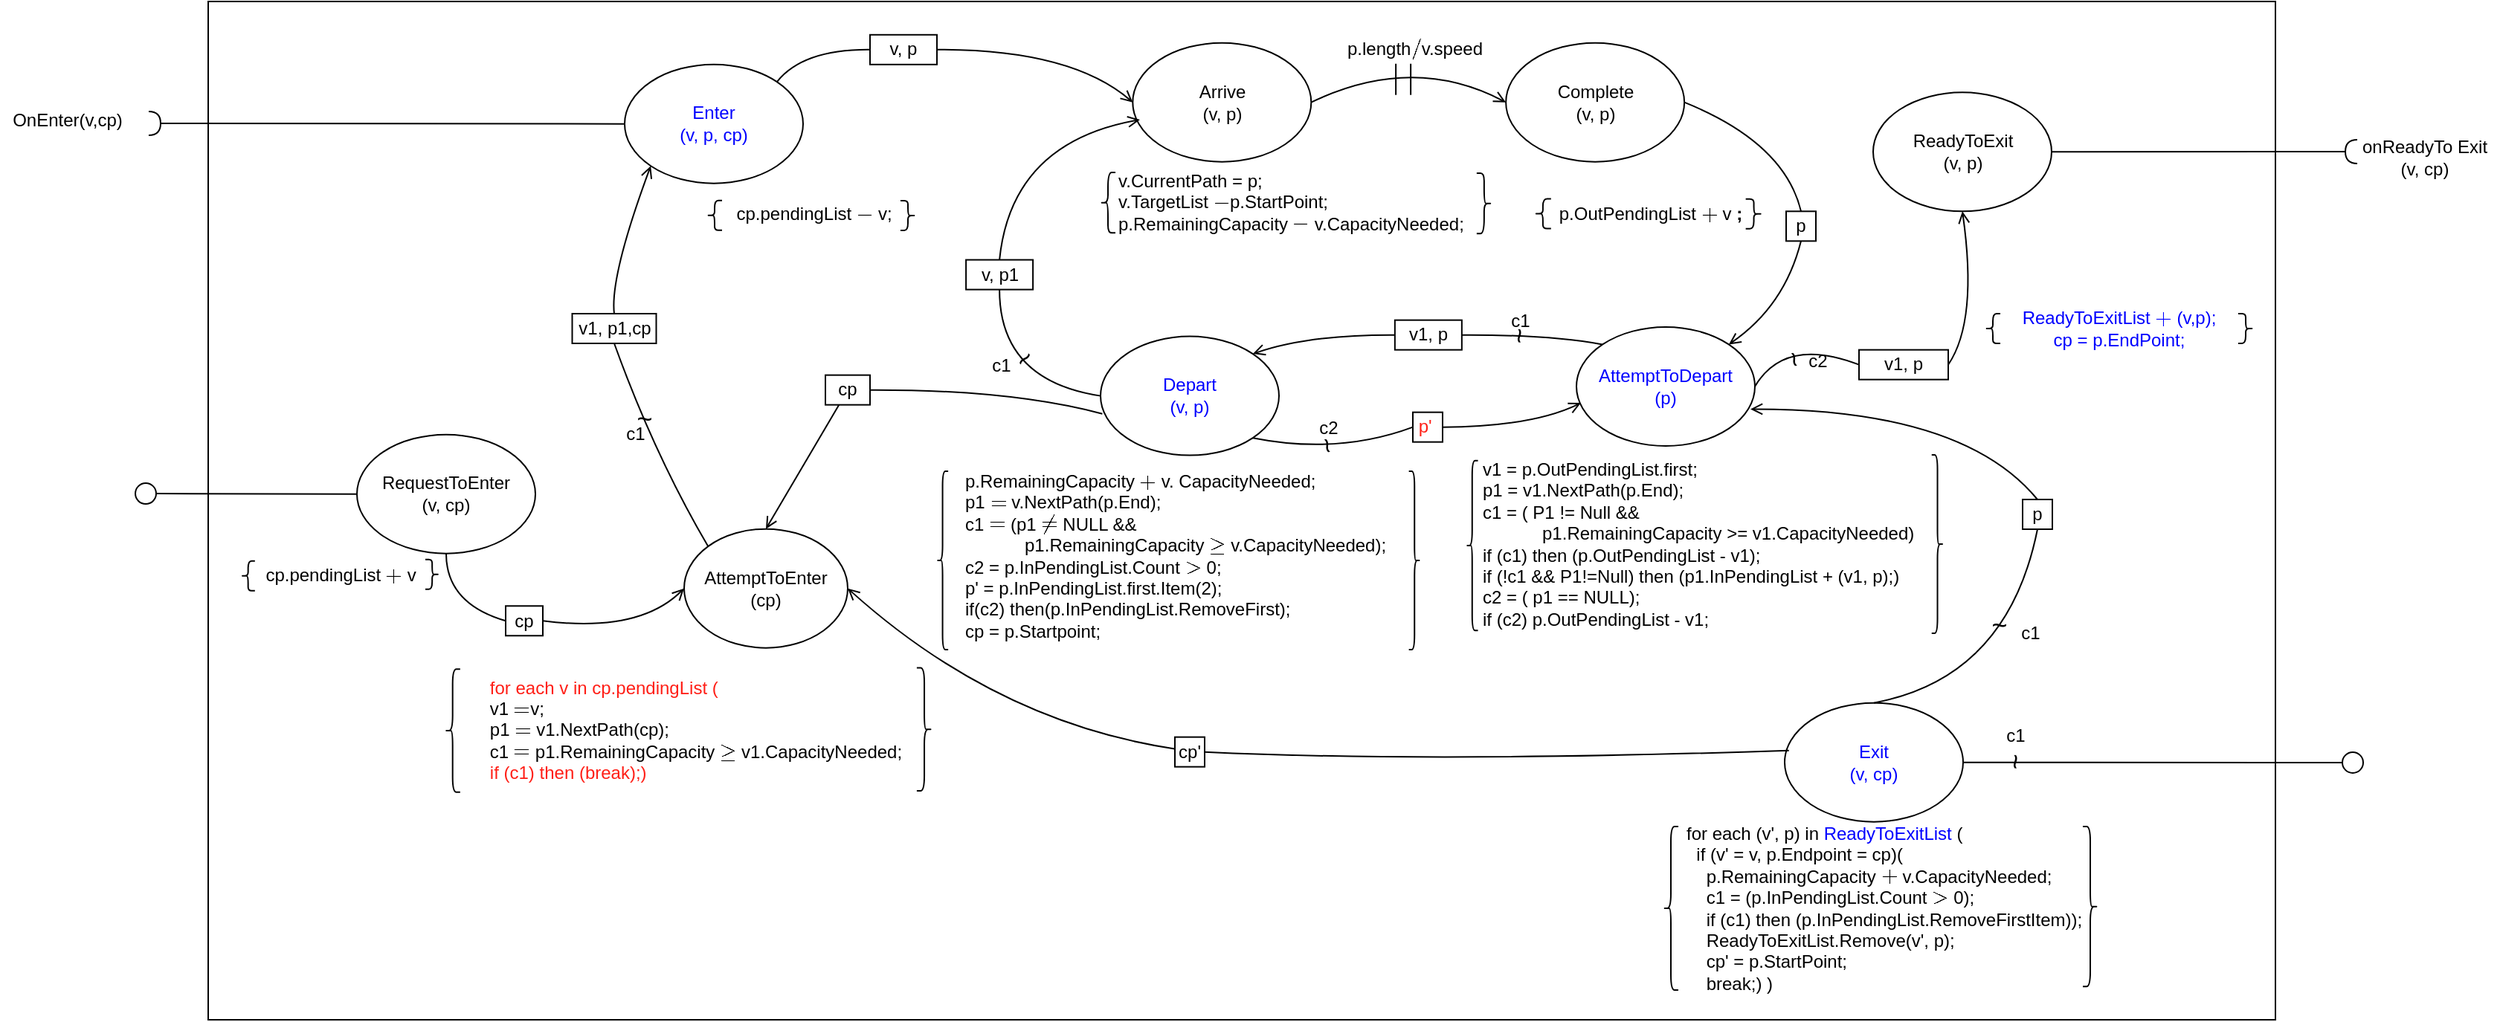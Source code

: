 <mxfile version="16.5.1" type="device" pages="2"><diagram id="-C9JDCy3ceDj1ffrjVoS" name="EG updated "><mxGraphModel dx="1662" dy="857" grid="1" gridSize="10" guides="1" tooltips="1" connect="1" arrows="1" fold="1" page="1" pageScale="1" pageWidth="1100" pageHeight="850" math="1" shadow="0"><root><mxCell id="0"/><mxCell id="1" parent="0"/><mxCell id="4jYT9ednrVfqh3vKNqz0-8" value="" style="rounded=0;whiteSpace=wrap;html=1;fontColor=#000000;fillColor=none;" parent="1" vertex="1"><mxGeometry x="200" y="60" width="1390" height="685" as="geometry"/></mxCell><mxCell id="0Xl6UMM5RUt3ZRtZW8h_-1" value="RequestToEnter&lt;br&gt;(v, cp)" style="ellipse;whiteSpace=wrap;html=1;" parent="1" vertex="1"><mxGeometry x="300" y="351.33" width="120" height="80" as="geometry"/></mxCell><mxCell id="0Xl6UMM5RUt3ZRtZW8h_-2" value="" style="curved=1;endArrow=circle;html=1;rounded=0;exitX=0;exitY=0.5;exitDx=0;exitDy=0;endFill=0;" parent="1" source="0Xl6UMM5RUt3ZRtZW8h_-1" edge="1"><mxGeometry width="50" height="50" relative="1" as="geometry"><mxPoint x="-80" y="503.33" as="sourcePoint"/><mxPoint x="150" y="391" as="targetPoint"/><Array as="points"/></mxGeometry></mxCell><mxCell id="0Xl6UMM5RUt3ZRtZW8h_-4" value="AttemptToEnter&lt;br&gt;(cp)" style="ellipse;whiteSpace=wrap;html=1;" parent="1" vertex="1"><mxGeometry x="520" y="414.82" width="110" height="80" as="geometry"/></mxCell><mxCell id="0Xl6UMM5RUt3ZRtZW8h_-5" value="" style="curved=1;endArrow=open;html=1;rounded=0;exitX=1;exitY=0.5;exitDx=0;exitDy=0;endFill=0;entryX=0;entryY=0.5;entryDx=0;entryDy=0;startArrow=none;" parent="1" source="0Xl6UMM5RUt3ZRtZW8h_-6" target="0Xl6UMM5RUt3ZRtZW8h_-4" edge="1"><mxGeometry width="50" height="50" relative="1" as="geometry"><mxPoint x="246.5" y="383.51" as="sourcePoint"/><mxPoint x="196.5" y="353.51" as="targetPoint"/><Array as="points"><mxPoint x="490" y="485"/></Array></mxGeometry></mxCell><mxCell id="0Xl6UMM5RUt3ZRtZW8h_-6" value="cp" style="text;html=1;strokeColor=default;fillColor=none;align=center;verticalAlign=middle;whiteSpace=wrap;rounded=0;" parent="1" vertex="1"><mxGeometry x="400" y="466.64" width="25" height="20" as="geometry"/></mxCell><mxCell id="0Xl6UMM5RUt3ZRtZW8h_-7" value="" style="curved=1;endArrow=none;html=1;rounded=0;exitX=0.5;exitY=1;exitDx=0;exitDy=0;endFill=0;entryX=0;entryY=0.5;entryDx=0;entryDy=0;" parent="1" source="0Xl6UMM5RUt3ZRtZW8h_-1" target="0Xl6UMM5RUt3ZRtZW8h_-6" edge="1"><mxGeometry width="50" height="50" relative="1" as="geometry"><mxPoint x="260" y="215" as="sourcePoint"/><mxPoint x="345" y="280" as="targetPoint"/><Array as="points"><mxPoint x="360" y="465"/></Array></mxGeometry></mxCell><mxCell id="0Xl6UMM5RUt3ZRtZW8h_-9" value="" style="curved=1;endArrow=open;html=1;rounded=0;exitX=0.5;exitY=0;exitDx=0;exitDy=0;endFill=0;startArrow=none;entryX=0;entryY=1;entryDx=0;entryDy=0;" parent="1" source="0Xl6UMM5RUt3ZRtZW8h_-11" target="GR1les2ek2Nt4CJXnXX9-5" edge="1"><mxGeometry width="50" height="50" relative="1" as="geometry"><mxPoint x="467" y="178.08" as="sourcePoint"/><mxPoint x="507" y="134.57" as="targetPoint"/><Array as="points"><mxPoint x="470" y="245"/></Array></mxGeometry></mxCell><mxCell id="0Xl6UMM5RUt3ZRtZW8h_-10" value="Arrive&lt;br&gt;(v, p)" style="ellipse;whiteSpace=wrap;html=1;" parent="1" vertex="1"><mxGeometry x="821.66" y="87.82" width="120" height="80" as="geometry"/></mxCell><mxCell id="0Xl6UMM5RUt3ZRtZW8h_-11" value="v1, p1,cp" style="text;html=1;strokeColor=default;fillColor=none;align=center;verticalAlign=middle;whiteSpace=wrap;rounded=0;" parent="1" vertex="1"><mxGeometry x="444.75" y="270.0" width="56.5" height="20" as="geometry"/></mxCell><mxCell id="0Xl6UMM5RUt3ZRtZW8h_-12" value="c1" style="text;html=1;align=center;verticalAlign=middle;resizable=0;points=[];autosize=1;strokeColor=none;fillColor=none;" parent="1" vertex="1"><mxGeometry x="471.5" y="341.33" width="30" height="20" as="geometry"/></mxCell><mxCell id="0Xl6UMM5RUt3ZRtZW8h_-17" value="Complete&lt;br&gt;(v, p)" style="ellipse;whiteSpace=wrap;html=1;" parent="1" vertex="1"><mxGeometry x="1072.57" y="87.82" width="120" height="80" as="geometry"/></mxCell><mxCell id="0Xl6UMM5RUt3ZRtZW8h_-18" value="p.length`/`v.speed" style="text;html=1;align=center;verticalAlign=middle;resizable=0;points=[];autosize=1;strokeColor=none;fillColor=none;" parent="1" vertex="1"><mxGeometry x="955.57" y="82.33" width="110" height="20" as="geometry"/></mxCell><mxCell id="0Xl6UMM5RUt3ZRtZW8h_-22" value="&lt;font color=&quot;#0000ff&quot;&gt;AttemptToDepart&lt;br&gt;(p)&lt;/font&gt;" style="ellipse;whiteSpace=wrap;html=1;" parent="1" vertex="1"><mxGeometry x="1120" y="279" width="120" height="80" as="geometry"/></mxCell><mxCell id="0Xl6UMM5RUt3ZRtZW8h_-24" value="" style="curved=1;endArrow=open;html=1;rounded=0;exitX=0.5;exitY=1;exitDx=0;exitDy=0;endFill=0;startArrow=none;entryX=1;entryY=0;entryDx=0;entryDy=0;" parent="1" source="0Xl6UMM5RUt3ZRtZW8h_-25" target="0Xl6UMM5RUt3ZRtZW8h_-22" edge="1"><mxGeometry width="50" height="50" relative="1" as="geometry"><mxPoint x="1287" y="281.33" as="sourcePoint"/><mxPoint x="1397" y="281.33" as="targetPoint"/><Array as="points"><mxPoint x="1260" y="265"/></Array></mxGeometry></mxCell><mxCell id="0Xl6UMM5RUt3ZRtZW8h_-25" value="p" style="text;html=1;strokeColor=default;fillColor=none;align=center;verticalAlign=middle;whiteSpace=wrap;rounded=0;" parent="1" vertex="1"><mxGeometry x="1261" y="201.16" width="20" height="20" as="geometry"/></mxCell><mxCell id="0Xl6UMM5RUt3ZRtZW8h_-26" value="" style="curved=1;endArrow=none;html=1;rounded=0;exitX=1;exitY=0.5;exitDx=0;exitDy=0;endFill=0;startArrow=none;entryX=0.5;entryY=0;entryDx=0;entryDy=0;" parent="1" source="0Xl6UMM5RUt3ZRtZW8h_-17" target="0Xl6UMM5RUt3ZRtZW8h_-25" edge="1"><mxGeometry width="50" height="50" relative="1" as="geometry"><mxPoint x="1247" y="236.33" as="sourcePoint"/><mxPoint x="1257" y="306.33" as="targetPoint"/><Array as="points"><mxPoint x="1260" y="155"/></Array></mxGeometry></mxCell><mxCell id="0Xl6UMM5RUt3ZRtZW8h_-27" value="&lt;font color=&quot;#0000ff&quot;&gt;Depart&lt;br&gt;(v, p)&lt;/font&gt;" style="ellipse;whiteSpace=wrap;html=1;" parent="1" vertex="1"><mxGeometry x="800" y="285.31" width="120" height="80" as="geometry"/></mxCell><mxCell id="0Xl6UMM5RUt3ZRtZW8h_-28" value="" style="curved=1;endArrow=open;html=1;rounded=0;exitX=0;exitY=0.5;exitDx=0;exitDy=0;endFill=0;startArrow=none;entryX=1;entryY=0;entryDx=0;entryDy=0;" parent="1" source="0Xl6UMM5RUt3ZRtZW8h_-29" target="0Xl6UMM5RUt3ZRtZW8h_-27" edge="1"><mxGeometry width="50" height="50" relative="1" as="geometry"><mxPoint x="1009.66" y="266.99" as="sourcePoint"/><mxPoint x="1169.66" y="276.99" as="targetPoint"/><Array as="points"><mxPoint x="940" y="284"/></Array></mxGeometry></mxCell><mxCell id="0Xl6UMM5RUt3ZRtZW8h_-29" value="v1, p" style="text;html=1;strokeColor=default;fillColor=none;align=center;verticalAlign=middle;whiteSpace=wrap;rounded=0;" parent="1" vertex="1"><mxGeometry x="997.93" y="274.34" width="45" height="20" as="geometry"/></mxCell><mxCell id="0Xl6UMM5RUt3ZRtZW8h_-30" value="" style="curved=1;endArrow=none;html=1;rounded=0;exitX=0;exitY=0;exitDx=0;exitDy=0;endFill=0;startArrow=none;entryX=1;entryY=0.5;entryDx=0;entryDy=0;" parent="1" source="0Xl6UMM5RUt3ZRtZW8h_-22" target="0Xl6UMM5RUt3ZRtZW8h_-29" edge="1"><mxGeometry width="50" height="50" relative="1" as="geometry"><mxPoint x="1029.66" y="356.99" as="sourcePoint"/><mxPoint x="1089.66" y="276.99" as="targetPoint"/><Array as="points"><mxPoint x="1100" y="284"/></Array></mxGeometry></mxCell><mxCell id="0Xl6UMM5RUt3ZRtZW8h_-31" value="" style="curved=1;endArrow=open;html=1;rounded=0;endFill=0;startArrow=none;entryX=0.025;entryY=0.638;entryDx=0;entryDy=0;exitX=1;exitY=0.5;exitDx=0;exitDy=0;entryPerimeter=0;" parent="1" source="0Xl6UMM5RUt3ZRtZW8h_-32" target="0Xl6UMM5RUt3ZRtZW8h_-22" edge="1"><mxGeometry width="50" height="50" relative="1" as="geometry"><mxPoint x="1167" y="442.33" as="sourcePoint"/><mxPoint x="1267" y="482.33" as="targetPoint"/><Array as="points"><mxPoint x="1090" y="346"/></Array></mxGeometry></mxCell><mxCell id="0Xl6UMM5RUt3ZRtZW8h_-32" value="&lt;font color=&quot;#ff1f17&quot;&gt;p'&amp;nbsp;&lt;/font&gt;" style="text;html=1;strokeColor=default;fillColor=none;align=center;verticalAlign=middle;whiteSpace=wrap;rounded=0;" parent="1" vertex="1"><mxGeometry x="1010.0" y="336.33" width="20" height="20" as="geometry"/></mxCell><mxCell id="0Xl6UMM5RUt3ZRtZW8h_-33" value="" style="curved=1;endArrow=none;html=1;rounded=0;exitX=1;exitY=1;exitDx=0;exitDy=0;endFill=0;startArrow=none;entryX=0;entryY=0.5;entryDx=0;entryDy=0;" parent="1" source="0Xl6UMM5RUt3ZRtZW8h_-27" target="0Xl6UMM5RUt3ZRtZW8h_-32" edge="1"><mxGeometry width="50" height="50" relative="1" as="geometry"><mxPoint x="1257" y="412.33" as="sourcePoint"/><mxPoint x="1127" y="446.33" as="targetPoint"/><Array as="points"><mxPoint x="960" y="365"/></Array></mxGeometry></mxCell><mxCell id="0Xl6UMM5RUt3ZRtZW8h_-35" value="&lt;font style=&quot;font-size: 18px&quot;&gt;~&lt;/font&gt;" style="text;html=1;align=center;verticalAlign=middle;resizable=0;points=[];autosize=1;strokeColor=none;fillColor=none;rotation=90;" parent="1" vertex="1"><mxGeometry x="1066" y="274.33" width="30" height="20" as="geometry"/></mxCell><mxCell id="0Xl6UMM5RUt3ZRtZW8h_-36" value="c1" style="text;html=1;align=center;verticalAlign=middle;resizable=0;points=[];autosize=1;strokeColor=none;fillColor=none;" parent="1" vertex="1"><mxGeometry x="1066.5" y="265.31" width="30" height="20" as="geometry"/></mxCell><mxCell id="0Xl6UMM5RUt3ZRtZW8h_-38" value="" style="curved=1;endArrow=open;html=1;rounded=0;exitX=0.5;exitY=0;exitDx=0;exitDy=0;endFill=0;startArrow=none;entryX=0.04;entryY=0.646;entryDx=0;entryDy=0;entryPerimeter=0;" parent="1" source="0Xl6UMM5RUt3ZRtZW8h_-39" target="0Xl6UMM5RUt3ZRtZW8h_-10" edge="1"><mxGeometry width="50" height="50" relative="1" as="geometry"><mxPoint x="807" y="267.33" as="sourcePoint"/><mxPoint x="967" y="277.33" as="targetPoint"/><Array as="points"><mxPoint x="740" y="155"/></Array></mxGeometry></mxCell><mxCell id="0Xl6UMM5RUt3ZRtZW8h_-44" value="ReadyToExit&lt;br&gt;(v, p)" style="ellipse;whiteSpace=wrap;html=1;" parent="1" vertex="1"><mxGeometry x="1319.5" y="121.16" width="120" height="80" as="geometry"/></mxCell><mxCell id="0Xl6UMM5RUt3ZRtZW8h_-45" value="" style="curved=1;endArrow=open;html=1;rounded=0;exitX=1;exitY=0.5;exitDx=0;exitDy=0;endFill=0;startArrow=none;entryX=0.5;entryY=1;entryDx=0;entryDy=0;" parent="1" source="0Xl6UMM5RUt3ZRtZW8h_-46" target="0Xl6UMM5RUt3ZRtZW8h_-44" edge="1"><mxGeometry width="50" height="50" relative="1" as="geometry"><mxPoint x="1257.23" y="237.65" as="sourcePoint"/><mxPoint x="1296.996" y="329.366" as="targetPoint"/><Array as="points"><mxPoint x="1390" y="275"/></Array></mxGeometry></mxCell><mxCell id="0Xl6UMM5RUt3ZRtZW8h_-46" value="v1, p" style="text;html=1;strokeColor=default;fillColor=none;align=center;verticalAlign=middle;whiteSpace=wrap;rounded=0;" parent="1" vertex="1"><mxGeometry x="1310" y="294.33" width="60" height="20" as="geometry"/></mxCell><mxCell id="0Xl6UMM5RUt3ZRtZW8h_-47" value="" style="curved=1;endArrow=none;html=1;rounded=0;exitX=1;exitY=0.5;exitDx=0;exitDy=0;endFill=0;startArrow=none;entryX=0;entryY=0.5;entryDx=0;entryDy=0;" parent="1" source="0Xl6UMM5RUt3ZRtZW8h_-22" target="0Xl6UMM5RUt3ZRtZW8h_-46" edge="1"><mxGeometry width="50" height="50" relative="1" as="geometry"><mxPoint x="1565" y="412.37" as="sourcePoint"/><mxPoint x="1585.23" y="280.65" as="targetPoint"/><Array as="points"><mxPoint x="1260" y="285"/></Array></mxGeometry></mxCell><mxCell id="0Xl6UMM5RUt3ZRtZW8h_-48" value="&lt;font style=&quot;font-size: 18px&quot;&gt;~&lt;/font&gt;" style="text;html=1;align=center;verticalAlign=middle;resizable=0;points=[];autosize=1;strokeColor=none;fillColor=none;rotation=75;" parent="1" vertex="1"><mxGeometry x="1251" y="290.33" width="30" height="20" as="geometry"/></mxCell><mxCell id="0Xl6UMM5RUt3ZRtZW8h_-49" value="c2" style="text;html=1;align=center;verticalAlign=middle;resizable=0;points=[];autosize=1;strokeColor=none;fillColor=none;" parent="1" vertex="1"><mxGeometry x="1267" y="292.32" width="30" height="20" as="geometry"/></mxCell><mxCell id="0Xl6UMM5RUt3ZRtZW8h_-50" value="" style="curved=1;endArrow=halfCircle;html=1;rounded=0;exitX=1;exitY=0.5;exitDx=0;exitDy=0;endFill=0;startArrow=none;" parent="1" source="0Xl6UMM5RUt3ZRtZW8h_-44" edge="1"><mxGeometry width="50" height="50" relative="1" as="geometry"><mxPoint x="1880" y="258.99" as="sourcePoint"/><mxPoint x="1645" y="161" as="targetPoint"/><Array as="points"/></mxGeometry></mxCell><mxCell id="0Xl6UMM5RUt3ZRtZW8h_-51" value="&lt;font color=&quot;#0000ff&quot;&gt;Exit&lt;br&gt;(v, cp)&lt;/font&gt;" style="ellipse;whiteSpace=wrap;html=1;fontColor=#000000;" parent="1" vertex="1"><mxGeometry x="1260.0" y="531.83" width="120" height="80" as="geometry"/></mxCell><mxCell id="0Xl6UMM5RUt3ZRtZW8h_-53" value="" style="curved=1;endArrow=circle;html=1;rounded=0;endFill=0;startArrow=none;fontColor=#000000;exitX=1;exitY=0.5;exitDx=0;exitDy=0;" parent="1" source="0Xl6UMM5RUt3ZRtZW8h_-51" edge="1"><mxGeometry width="50" height="50" relative="1" as="geometry"><mxPoint x="1750" y="695" as="sourcePoint"/><mxPoint x="1650" y="572" as="targetPoint"/><Array as="points"/></mxGeometry></mxCell><mxCell id="0Xl6UMM5RUt3ZRtZW8h_-54" value="" style="curved=1;endArrow=halfCircle;html=1;rounded=0;exitX=0;exitY=0.5;exitDx=0;exitDy=0;endFill=0;startArrow=none;" parent="1" source="GR1les2ek2Nt4CJXnXX9-5" edge="1"><mxGeometry width="50" height="50" relative="1" as="geometry"><mxPoint x="261.5" y="236.33" as="sourcePoint"/><mxPoint x="160" y="142" as="targetPoint"/><Array as="points"/></mxGeometry></mxCell><mxCell id="0Xl6UMM5RUt3ZRtZW8h_-14" value="" style="curved=1;endArrow=none;html=1;rounded=0;exitX=0;exitY=0;exitDx=0;exitDy=0;endFill=0;startArrow=none;entryX=0.5;entryY=1;entryDx=0;entryDy=0;" parent="1" source="0Xl6UMM5RUt3ZRtZW8h_-4" target="0Xl6UMM5RUt3ZRtZW8h_-11" edge="1"><mxGeometry width="50" height="50" relative="1" as="geometry"><mxPoint x="426.5" y="522.858" as="sourcePoint"/><mxPoint x="350" y="375" as="targetPoint"/><Array as="points"><mxPoint x="500" y="365"/></Array></mxGeometry></mxCell><mxCell id="0Xl6UMM5RUt3ZRtZW8h_-15" value="&lt;font style=&quot;font-size: 18px&quot;&gt;~&lt;/font&gt;" style="text;html=1;align=center;verticalAlign=middle;resizable=0;points=[];autosize=1;strokeColor=none;fillColor=none;rotation=0;" parent="1" vertex="1"><mxGeometry x="478.0" y="331.328" width="30" height="20" as="geometry"/></mxCell><mxCell id="rEWIdSfhXcx6FM1fh8fu-8" value="&lt;font style=&quot;font-size: 18px&quot;&gt;~&lt;/font&gt;" style="text;html=1;align=center;verticalAlign=middle;resizable=0;points=[];autosize=1;strokeColor=none;fillColor=none;rotation=75;" parent="1" vertex="1"><mxGeometry x="936.93" y="348.31" width="30" height="20" as="geometry"/></mxCell><mxCell id="rEWIdSfhXcx6FM1fh8fu-9" value="c2" style="text;html=1;align=center;verticalAlign=middle;resizable=0;points=[];autosize=1;strokeColor=none;fillColor=none;" parent="1" vertex="1"><mxGeometry x="938" y="337.01" width="30" height="20" as="geometry"/></mxCell><mxCell id="GR1les2ek2Nt4CJXnXX9-5" value="&lt;font color=&quot;#0000ff&quot;&gt;Enter&lt;br&gt;(v, p, cp)&lt;/font&gt;" style="ellipse;whiteSpace=wrap;html=1;" parent="1" vertex="1"><mxGeometry x="480" y="102.33" width="120" height="80" as="geometry"/></mxCell><mxCell id="OnUtdhNZ17CQWsCWY8Q7-5" value="" style="group" parent="1" vertex="1" connectable="0"><mxGeometry x="338" y="509.17" width="380" height="82.66" as="geometry"/></mxCell><mxCell id="0Xl6UMM5RUt3ZRtZW8h_-8" value="&lt;div style=&quot;text-align: left;&quot;&gt;&lt;span style=&quot;background-color: initial;&quot;&gt;&lt;font style=&quot;&quot; color=&quot;#ff1f17&quot;&gt;for each v in&lt;/font&gt;&lt;/span&gt;&lt;font style=&quot;background-color: initial;&quot; color=&quot;#ff1f17&quot;&gt;&amp;nbsp;cp.pendingList (&lt;/font&gt;&lt;/div&gt;&lt;div style=&quot;text-align: left;&quot;&gt;&lt;font style=&quot;background-color: initial;&quot;&gt;v1 `=`v;&lt;/font&gt;&lt;/div&gt;&lt;div style=&quot;text-align: left;&quot;&gt;&lt;span style=&quot;background-color: initial;&quot;&gt;p1 `=` v1.NextPath(cp);&lt;/span&gt;&lt;/div&gt;&lt;div style=&quot;text-align: left;&quot;&gt;&lt;span style=&quot;background-color: initial;&quot;&gt;c1 `=` p1.RemainingCapacity `&amp;gt;=` v1.CapacityNeeded;&lt;/span&gt;&lt;/div&gt;&lt;div style=&quot;text-align: left;&quot;&gt;&lt;font color=&quot;#ff1f17&quot;&gt;&lt;span style=&quot;background-color: initial;&quot;&gt;if (c1) then (break&lt;/span&gt;&lt;span style=&quot;background-color: initial;&quot;&gt;);)&lt;/span&gt;&lt;/font&gt;&lt;/div&gt;" style="text;html=1;strokeColor=none;fillColor=none;align=center;verticalAlign=middle;whiteSpace=wrap;rounded=0;" parent="OnUtdhNZ17CQWsCWY8Q7-5" vertex="1"><mxGeometry y="20.658" width="380.0" height="39.575" as="geometry"/></mxCell><mxCell id="OnUtdhNZ17CQWsCWY8Q7-1" value="" style="shape=curlyBracket;whiteSpace=wrap;html=1;rounded=1;" parent="OnUtdhNZ17CQWsCWY8Q7-5" vertex="1"><mxGeometry x="21.28" width="10.133" height="82.66" as="geometry"/></mxCell><mxCell id="OnUtdhNZ17CQWsCWY8Q7-4" value="" style="shape=curlyBracket;whiteSpace=wrap;html=1;rounded=1;rotation=-180;" parent="OnUtdhNZ17CQWsCWY8Q7-5" vertex="1"><mxGeometry x="338.453" y="-0.884" width="10.133" height="82.66" as="geometry"/></mxCell><mxCell id="0Xl6UMM5RUt3ZRtZW8h_-40" value="" style="group" parent="1" vertex="1" connectable="0"><mxGeometry x="973.212" y="371.282" width="35.355" height="35.355" as="geometry"/></mxCell><mxCell id="0Xl6UMM5RUt3ZRtZW8h_-39" value="v, p1" style="text;html=1;strokeColor=default;fillColor=none;align=center;verticalAlign=middle;whiteSpace=wrap;rounded=0;" parent="0Xl6UMM5RUt3ZRtZW8h_-40" vertex="1"><mxGeometry x="-263.662" y="-137.492" width="45" height="20" as="geometry"/></mxCell><mxCell id="oO2VF1o0VjvuVXeRMECL-1" value="" style="curved=1;endArrow=open;html=1;rounded=0;exitX=1;exitY=0.5;exitDx=0;exitDy=0;endFill=0;startArrow=none;entryX=0;entryY=0.5;entryDx=0;entryDy=0;" parent="1" source="oO2VF1o0VjvuVXeRMECL-8" target="0Xl6UMM5RUt3ZRtZW8h_-10" edge="1"><mxGeometry width="50" height="50" relative="1" as="geometry"><mxPoint x="538.5" y="209.41" as="sourcePoint"/><mxPoint x="611.5" y="135" as="targetPoint"/><Array as="points"><mxPoint x="780" y="92"/></Array></mxGeometry></mxCell><mxCell id="oO2VF1o0VjvuVXeRMECL-7" value="" style="group" parent="1" vertex="1" connectable="0"><mxGeometry x="181" y="431.33" width="220" height="30" as="geometry"/></mxCell><mxCell id="0Xl6UMM5RUt3ZRtZW8h_-3" value="cp.pendingList `+` v&lt;b&gt;&amp;nbsp;&lt;/b&gt;" style="text;html=1;strokeColor=none;fillColor=none;align=center;verticalAlign=middle;whiteSpace=wrap;rounded=0;" parent="oO2VF1o0VjvuVXeRMECL-7" vertex="1"><mxGeometry width="220.0" height="30" as="geometry"/></mxCell><mxCell id="OnUtdhNZ17CQWsCWY8Q7-6" value="" style="shape=curlyBracket;whiteSpace=wrap;html=1;rounded=1;" parent="oO2VF1o0VjvuVXeRMECL-7" vertex="1"><mxGeometry x="41.25" y="5" width="9.167" height="20" as="geometry"/></mxCell><mxCell id="OnUtdhNZ17CQWsCWY8Q7-7" value="" style="shape=curlyBracket;whiteSpace=wrap;html=1;rounded=1;rotation=-180;" parent="oO2VF1o0VjvuVXeRMECL-7" vertex="1"><mxGeometry x="165.0" y="4" width="9.167" height="20" as="geometry"/></mxCell><mxCell id="oO2VF1o0VjvuVXeRMECL-8" value="v, p" style="text;html=1;strokeColor=default;fillColor=none;align=center;verticalAlign=middle;whiteSpace=wrap;rounded=0;" parent="1" vertex="1"><mxGeometry x="645" y="82.4" width="45" height="20" as="geometry"/></mxCell><mxCell id="oO2VF1o0VjvuVXeRMECL-9" value="" style="curved=1;endArrow=none;html=1;rounded=0;exitX=1;exitY=0;exitDx=0;exitDy=0;endFill=0;startArrow=none;entryX=0;entryY=0.5;entryDx=0;entryDy=0;" parent="1" source="GR1les2ek2Nt4CJXnXX9-5" target="oO2VF1o0VjvuVXeRMECL-8" edge="1"><mxGeometry width="50" height="50" relative="1" as="geometry"><mxPoint x="721.5" y="125" as="sourcePoint"/><mxPoint x="856.34" y="127.82" as="targetPoint"/><Array as="points"><mxPoint x="600" y="92"/></Array></mxGeometry></mxCell><mxCell id="oO2VF1o0VjvuVXeRMECL-13" value="" style="group" parent="1" vertex="1" connectable="0"><mxGeometry x="800" y="175.0" width="262.93" height="41.17" as="geometry"/></mxCell><mxCell id="0Xl6UMM5RUt3ZRtZW8h_-16" value="v.CurrentPath = p;&lt;br&gt;v.TargetList `-`p.StartPoint;&lt;br&gt;p.RemainingCapacity `-` v.CapacityNeeded;&amp;nbsp;" style="text;html=1;strokeColor=none;fillColor=none;align=left;verticalAlign=middle;whiteSpace=wrap;rounded=0;" parent="oO2VF1o0VjvuVXeRMECL-13" vertex="1"><mxGeometry x="10.0" y="5.34" width="248.5" height="30" as="geometry"/></mxCell><mxCell id="oO2VF1o0VjvuVXeRMECL-11" value="" style="shape=curlyBracket;whiteSpace=wrap;html=1;rounded=1;" parent="oO2VF1o0VjvuVXeRMECL-13" vertex="1"><mxGeometry width="10" height="40.67" as="geometry"/></mxCell><mxCell id="oO2VF1o0VjvuVXeRMECL-12" value="" style="shape=curlyBracket;whiteSpace=wrap;html=1;rounded=1;rotation=-180;" parent="oO2VF1o0VjvuVXeRMECL-13" vertex="1"><mxGeometry x="252.93" y="0.5" width="10" height="40.67" as="geometry"/></mxCell><mxCell id="0Xl6UMM5RUt3ZRtZW8h_-43" value="c1" style="text;html=1;align=center;verticalAlign=middle;resizable=0;points=[];autosize=1;strokeColor=none;fillColor=none;" parent="1" vertex="1"><mxGeometry x="718" y="295.32" width="30" height="20" as="geometry"/></mxCell><mxCell id="0Xl6UMM5RUt3ZRtZW8h_-42" value="&lt;font style=&quot;font-size: 18px&quot;&gt;~&lt;/font&gt;" style="text;html=1;align=center;verticalAlign=middle;resizable=0;points=[];autosize=1;strokeColor=none;fillColor=none;rotation=-45;" parent="1" vertex="1"><mxGeometry x="733.5" y="291.33" width="30" height="20" as="geometry"/></mxCell><mxCell id="0Xl6UMM5RUt3ZRtZW8h_-20" value="" style="curved=1;endArrow=open;html=1;rounded=0;endFill=0;startArrow=none;entryX=0;entryY=0.5;entryDx=0;entryDy=0;exitX=1;exitY=0.5;exitDx=0;exitDy=0;" parent="1" source="0Xl6UMM5RUt3ZRtZW8h_-10" target="0Xl6UMM5RUt3ZRtZW8h_-17" edge="1"><mxGeometry width="50" height="50" relative="1" as="geometry"><mxPoint x="970" y="125" as="sourcePoint"/><mxPoint x="977" y="165" as="targetPoint"/><Array as="points"><mxPoint x="1010" y="95"/></Array></mxGeometry></mxCell><mxCell id="0Xl6UMM5RUt3ZRtZW8h_-21" value="" style="shape=partialRectangle;whiteSpace=wrap;html=1;top=0;bottom=0;fillColor=none;" parent="1" vertex="1"><mxGeometry x="998.57" y="102.4" width="10" height="20" as="geometry"/></mxCell><mxCell id="oO2VF1o0VjvuVXeRMECL-18" value="" style="group" parent="1" vertex="1" connectable="0"><mxGeometry x="1080" y="187.82" width="180" height="30" as="geometry"/></mxCell><mxCell id="0Xl6UMM5RUt3ZRtZW8h_-23" value="p.OutPendingList `+` v&lt;b&gt;&amp;nbsp;;&lt;/b&gt;" style="text;html=1;strokeColor=none;fillColor=none;align=center;verticalAlign=middle;whiteSpace=wrap;rounded=0;" parent="oO2VF1o0VjvuVXeRMECL-18" vertex="1"><mxGeometry width="180" height="30" as="geometry"/></mxCell><mxCell id="oO2VF1o0VjvuVXeRMECL-16" value="" style="shape=curlyBracket;whiteSpace=wrap;html=1;rounded=1;rotation=0;" parent="oO2VF1o0VjvuVXeRMECL-18" vertex="1"><mxGeometry x="12.0" y="4.96" width="10.909" height="20" as="geometry"/></mxCell><mxCell id="oO2VF1o0VjvuVXeRMECL-17" value="" style="shape=curlyBracket;whiteSpace=wrap;html=1;rounded=1;rotation=-180;" parent="oO2VF1o0VjvuVXeRMECL-18" vertex="1"><mxGeometry x="153.818" y="5.04" width="10.909" height="20" as="geometry"/></mxCell><mxCell id="oO2VF1o0VjvuVXeRMECL-21" value="" style="group" parent="1" vertex="1" connectable="0"><mxGeometry x="1046" y="365" width="344" height="120" as="geometry"/></mxCell><mxCell id="0Xl6UMM5RUt3ZRtZW8h_-34" value="v1 = p.&lt;span style=&quot;text-align: center&quot;&gt;OutPendingList&lt;/span&gt;.first;&lt;br&gt;p1 = v1.NextPath(p.End);&lt;br&gt;c1 = ( P1 != Null&amp;nbsp;&amp;amp;&amp;amp;&lt;br&gt;&amp;nbsp; &amp;nbsp; &amp;nbsp; &amp;nbsp; &amp;nbsp; &amp;nbsp; p1.RemainingCapacity &amp;gt;= v1.CapacityNeeded)&lt;br&gt;if (c1) then (p.OutPendingList - v1);&lt;br&gt;if (!c1 &amp;amp;&amp;amp; P1!=Null) then (p1.InPendingList + (v1, p);)&lt;br&gt;c2 = ( p1 == NULL);&lt;br&gt;if (c2) p.OutPendingList - v1;" style="text;html=1;strokeColor=none;fillColor=none;align=left;verticalAlign=middle;whiteSpace=wrap;rounded=0;" parent="oO2VF1o0VjvuVXeRMECL-21" vertex="1"><mxGeometry x="9.339" y="38.119" width="334.661" height="42.862" as="geometry"/></mxCell><mxCell id="oO2VF1o0VjvuVXeRMECL-19" value="" style="shape=curlyBracket;whiteSpace=wrap;html=1;rounded=1;" parent="oO2VF1o0VjvuVXeRMECL-21" vertex="1"><mxGeometry y="3.829" width="7.783" height="114.299" as="geometry"/></mxCell><mxCell id="oO2VF1o0VjvuVXeRMECL-20" value="" style="shape=curlyBracket;whiteSpace=wrap;html=1;rounded=1;rotation=-180;" parent="oO2VF1o0VjvuVXeRMECL-21" vertex="1"><mxGeometry x="312.869" width="7.783" height="120.0" as="geometry"/></mxCell><mxCell id="oO2VF1o0VjvuVXeRMECL-24" value="" style="curved=1;endArrow=open;html=1;rounded=0;endFill=0;startArrow=none;entryX=0.5;entryY=0;entryDx=0;entryDy=0;" parent="1" source="oO2VF1o0VjvuVXeRMECL-27" target="0Xl6UMM5RUt3ZRtZW8h_-4" edge="1"><mxGeometry width="50" height="50" relative="1" as="geometry"><mxPoint x="960" y="405" as="sourcePoint"/><mxPoint x="871.14" y="149.5" as="targetPoint"/><Array as="points"/></mxGeometry></mxCell><mxCell id="oO2VF1o0VjvuVXeRMECL-27" value="cp" style="text;html=1;strokeColor=default;fillColor=none;align=center;verticalAlign=middle;whiteSpace=wrap;rounded=0;" parent="1" vertex="1"><mxGeometry x="615" y="311.33" width="30" height="20" as="geometry"/></mxCell><mxCell id="oO2VF1o0VjvuVXeRMECL-29" value="" style="curved=1;endArrow=none;html=1;rounded=0;endFill=0;startArrow=none;entryX=1;entryY=0.5;entryDx=0;entryDy=0;exitX=0.01;exitY=0.651;exitDx=0;exitDy=0;exitPerimeter=0;" parent="1" source="0Xl6UMM5RUt3ZRtZW8h_-27" target="oO2VF1o0VjvuVXeRMECL-27" edge="1"><mxGeometry width="50" height="50" relative="1" as="geometry"><mxPoint x="960" y="405" as="sourcePoint"/><mxPoint x="400.272" y="284.7" as="targetPoint"/><Array as="points"><mxPoint x="740" y="321"/></Array></mxGeometry></mxCell><mxCell id="oO2VF1o0VjvuVXeRMECL-32" value="" style="curved=1;endArrow=open;html=1;rounded=0;exitX=0.024;exitY=0.401;exitDx=0;exitDy=0;endFill=0;startArrow=none;entryX=1;entryY=0.5;entryDx=0;entryDy=0;exitPerimeter=0;fontColor=#FF1F17;strokeColor=#000000;" parent="1" source="oO2VF1o0VjvuVXeRMECL-40" target="0Xl6UMM5RUt3ZRtZW8h_-4" edge="1"><mxGeometry width="50" height="50" relative="1" as="geometry"><mxPoint x="769.57" y="504.33" as="sourcePoint"/><mxPoint x="638.996" y="546.356" as="targetPoint"/><Array as="points"><mxPoint x="730" y="545"/></Array></mxGeometry></mxCell><mxCell id="oO2VF1o0VjvuVXeRMECL-33" value="" style="curved=1;endArrow=open;html=1;rounded=0;exitX=0.5;exitY=0;exitDx=0;exitDy=0;endFill=0;startArrow=none;entryX=0.975;entryY=0.69;entryDx=0;entryDy=0;fontColor=#FF1F17;strokeColor=#000000;entryPerimeter=0;" parent="1" source="oO2VF1o0VjvuVXeRMECL-38" target="0Xl6UMM5RUt3ZRtZW8h_-22" edge="1"><mxGeometry width="50" height="50" relative="1" as="geometry"><mxPoint x="1200" y="336.68" as="sourcePoint"/><mxPoint x="1069.426" y="378.706" as="targetPoint"/><Array as="points"><mxPoint x="1380" y="334"/></Array></mxGeometry></mxCell><mxCell id="oO2VF1o0VjvuVXeRMECL-34" value="&lt;font style=&quot;font-size: 18px&quot;&gt;~&lt;/font&gt;" style="text;html=1;align=center;verticalAlign=middle;resizable=0;points=[];autosize=1;strokeColor=none;fillColor=none;rotation=-180;fontColor=#000000;" parent="1" vertex="1"><mxGeometry x="1390" y="469.82" width="30" height="20" as="geometry"/></mxCell><mxCell id="oO2VF1o0VjvuVXeRMECL-35" value="c1" style="text;html=1;align=center;verticalAlign=middle;resizable=0;points=[];autosize=1;strokeColor=none;fillColor=none;fontColor=#000000;" parent="1" vertex="1"><mxGeometry x="1409.5" y="474.82" width="30" height="20" as="geometry"/></mxCell><mxCell id="oO2VF1o0VjvuVXeRMECL-36" value="&lt;font style=&quot;font-size: 18px&quot;&gt;~&lt;/font&gt;" style="text;html=1;align=center;verticalAlign=middle;resizable=0;points=[];autosize=1;strokeColor=none;fillColor=none;rotation=90;fontColor=#000000;" parent="1" vertex="1"><mxGeometry x="1400" y="560.83" width="30" height="20" as="geometry"/></mxCell><mxCell id="oO2VF1o0VjvuVXeRMECL-37" value="c1" style="text;html=1;align=center;verticalAlign=middle;resizable=0;points=[];autosize=1;strokeColor=none;fillColor=none;fontColor=#000000;" parent="1" vertex="1"><mxGeometry x="1400" y="543.83" width="30" height="20" as="geometry"/></mxCell><mxCell id="oO2VF1o0VjvuVXeRMECL-38" value="&lt;font&gt;p&lt;/font&gt;" style="text;html=1;strokeColor=default;fillColor=none;align=center;verticalAlign=middle;whiteSpace=wrap;rounded=0;fontColor=#000000;" parent="1" vertex="1"><mxGeometry x="1420" y="395.0" width="20" height="20" as="geometry"/></mxCell><mxCell id="oO2VF1o0VjvuVXeRMECL-39" value="" style="curved=1;endArrow=none;html=1;rounded=0;exitX=0.5;exitY=0;exitDx=0;exitDy=0;endFill=0;startArrow=none;entryX=0.5;entryY=1;entryDx=0;entryDy=0;fontColor=#FF1F17;strokeColor=#000000;" parent="1" source="0Xl6UMM5RUt3ZRtZW8h_-51" target="oO2VF1o0VjvuVXeRMECL-38" edge="1"><mxGeometry width="50" height="50" relative="1" as="geometry"><mxPoint x="1750.5" y="688" as="sourcePoint"/><mxPoint x="2060.5" y="391.99" as="targetPoint"/><Array as="points"><mxPoint x="1410" y="515"/></Array></mxGeometry></mxCell><mxCell id="oO2VF1o0VjvuVXeRMECL-40" value="&lt;font&gt;cp'&lt;/font&gt;" style="text;html=1;strokeColor=default;fillColor=none;align=center;verticalAlign=middle;whiteSpace=wrap;rounded=0;fontColor=#000000;" parent="1" vertex="1"><mxGeometry x="850" y="554.83" width="20" height="20" as="geometry"/></mxCell><mxCell id="oO2VF1o0VjvuVXeRMECL-42" value="" style="curved=1;endArrow=none;html=1;rounded=0;exitX=0.024;exitY=0.401;exitDx=0;exitDy=0;endFill=0;startArrow=none;exitPerimeter=0;fontColor=#FF1F17;strokeColor=#000000;entryX=1;entryY=0.5;entryDx=0;entryDy=0;" parent="1" source="0Xl6UMM5RUt3ZRtZW8h_-51" target="oO2VF1o0VjvuVXeRMECL-40" edge="1"><mxGeometry width="50" height="50" relative="1" as="geometry"><mxPoint x="1633.38" y="680.08" as="sourcePoint"/><mxPoint x="1330.5" y="638" as="targetPoint"/><Array as="points"><mxPoint x="1020" y="572"/></Array></mxGeometry></mxCell><mxCell id="oO2VF1o0VjvuVXeRMECL-48" value="" style="group" parent="1" vertex="1" connectable="0"><mxGeometry x="1360" y="265" width="250" height="30" as="geometry"/></mxCell><mxCell id="rEWIdSfhXcx6FM1fh8fu-7" value="&lt;font color=&quot;#0000ff&quot;&gt;ReadyToExitList `+` (v,p);&lt;br&gt;cp = p.EndPoint;&lt;br&gt;&lt;/font&gt;" style="text;html=1;strokeColor=none;fillColor=none;align=center;verticalAlign=middle;whiteSpace=wrap;rounded=0;" parent="oO2VF1o0VjvuVXeRMECL-48" vertex="1"><mxGeometry width="250" height="30" as="geometry"/></mxCell><mxCell id="oO2VF1o0VjvuVXeRMECL-46" value="" style="shape=curlyBracket;whiteSpace=wrap;html=1;rounded=1;rotation=0;" parent="oO2VF1o0VjvuVXeRMECL-48" vertex="1"><mxGeometry x="35" y="4.96" width="10" height="20" as="geometry"/></mxCell><mxCell id="oO2VF1o0VjvuVXeRMECL-47" value="" style="shape=curlyBracket;whiteSpace=wrap;html=1;rounded=1;rotation=-180;" parent="oO2VF1o0VjvuVXeRMECL-48" vertex="1"><mxGeometry x="205" y="5.0" width="10" height="20" as="geometry"/></mxCell><mxCell id="oO2VF1o0VjvuVXeRMECL-52" value="" style="group" parent="1" vertex="1" connectable="0"><mxGeometry x="690" y="376" width="340" height="120" as="geometry"/></mxCell><mxCell id="0Xl6UMM5RUt3ZRtZW8h_-37" value="&lt;div&gt;&lt;span&gt;p.RemainingCapacity `+` v. CapacityNeeded;&lt;/span&gt;&lt;/div&gt;&lt;div&gt;&lt;span&gt;p1 `=` v.NextPath(p.End);&lt;/span&gt;&lt;/div&gt;&lt;div&gt;&lt;span&gt;c1 `=` (p1 `!=` NULL &amp;amp;&amp;amp;&amp;nbsp;&lt;/span&gt;&lt;/div&gt;&lt;div&gt;&lt;span&gt;&amp;nbsp; &amp;nbsp; &amp;nbsp; &amp;nbsp; &amp;nbsp; &amp;nbsp; p1.RemainingCapacity `&amp;gt;=` v.CapacityNeeded);&lt;/span&gt;&lt;/div&gt;&lt;div&gt;&lt;span&gt;c2 = p.InPendingList.Count `&amp;gt;` 0;&lt;/span&gt;&lt;/div&gt;&lt;div&gt;&lt;span&gt;p' = p.InPendingList.first.Item(2);&lt;/span&gt;&lt;/div&gt;&lt;div&gt;&lt;font&gt;if(c2) then(p.InPendingList.RemoveFirst);&lt;/font&gt;&lt;/div&gt;&lt;div&gt;&lt;font&gt;cp = p.Startpoint;&lt;/font&gt;&lt;/div&gt;" style="text;html=1;strokeColor=none;fillColor=none;align=left;verticalAlign=middle;whiteSpace=wrap;rounded=0;" parent="oO2VF1o0VjvuVXeRMECL-52" vertex="1"><mxGeometry x="16.622" y="35.687" width="323.378" height="41.691" as="geometry"/></mxCell><mxCell id="oO2VF1o0VjvuVXeRMECL-22" value="" style="shape=curlyBracket;whiteSpace=wrap;html=1;rounded=1;" parent="oO2VF1o0VjvuVXeRMECL-52" vertex="1"><mxGeometry y="1.58e-13" width="7.556" height="120.0" as="geometry"/></mxCell><mxCell id="oO2VF1o0VjvuVXeRMECL-23" value="" style="shape=curlyBracket;whiteSpace=wrap;html=1;rounded=1;rotation=-180;" parent="oO2VF1o0VjvuVXeRMECL-52" vertex="1"><mxGeometry x="317.333" y="1.58e-13" width="7.556" height="119.944" as="geometry"/></mxCell><mxCell id="oO2VF1o0VjvuVXeRMECL-53" value="" style="group" parent="1" vertex="1" connectable="0"><mxGeometry x="1178.5" y="615.0" width="473.0" height="110" as="geometry"/></mxCell><mxCell id="0Xl6UMM5RUt3ZRtZW8h_-52" value="for each (v', p) in &lt;font color=&quot;#0000ff&quot;&gt;ReadyToExitList&lt;/font&gt; (&lt;br&gt;&amp;nbsp; if (v' = v, p.Endpoint = cp)(&lt;br&gt;&amp;nbsp; &amp;nbsp; p.RemainingCapacity `+` v.CapacityNeeded;&lt;br&gt;&amp;nbsp; &amp;nbsp; c1 = (p.InPendingList.Count `&amp;gt;` 0);&lt;br&gt;&amp;nbsp; &amp;nbsp; if (c1) then (p.InPendingList.RemoveFirstItem));&lt;br&gt;&amp;nbsp; &amp;nbsp; ReadyToExitList.Remove(v', p);&lt;br&gt;&amp;nbsp; &amp;nbsp; cp' = p.StartPoint;&lt;br&gt;&amp;nbsp; &amp;nbsp; break;) )" style="text;html=1;strokeColor=none;fillColor=none;align=left;verticalAlign=middle;whiteSpace=wrap;rounded=0;fontColor=#000000;" parent="oO2VF1o0VjvuVXeRMECL-53" vertex="1"><mxGeometry x="13" y="40" width="277" height="30" as="geometry"/></mxCell><mxCell id="oO2VF1o0VjvuVXeRMECL-43" value="" style="shape=curlyBracket;whiteSpace=wrap;html=1;rounded=1;fontColor=#000000;" parent="oO2VF1o0VjvuVXeRMECL-53" vertex="1"><mxGeometry width="10" height="110" as="geometry"/></mxCell><mxCell id="oO2VF1o0VjvuVXeRMECL-44" value="" style="shape=curlyBracket;whiteSpace=wrap;html=1;rounded=1;rotation=-180;fontColor=#000000;" parent="oO2VF1o0VjvuVXeRMECL-53" vertex="1"><mxGeometry x="282" width="10" height="107.64" as="geometry"/></mxCell><mxCell id="0Xl6UMM5RUt3ZRtZW8h_-55" value="OnEnter(v,cp)" style="text;html=1;align=center;verticalAlign=middle;resizable=0;points=[];autosize=1;strokeColor=none;fillColor=none;" parent="1" vertex="1"><mxGeometry x="60" y="130" width="90" height="20" as="geometry"/></mxCell><mxCell id="4jYT9ednrVfqh3vKNqz0-3" value="&lt;font color=&quot;#000000&quot;&gt;onReadyTo Exit&lt;br&gt;(v, cp)&lt;/font&gt;" style="text;html=1;align=center;verticalAlign=middle;resizable=0;points=[];autosize=1;strokeColor=none;fillColor=none;fontColor=#0000FF;" parent="1" vertex="1"><mxGeometry x="1640" y="150.0" width="100" height="30" as="geometry"/></mxCell><mxCell id="4jYT9ednrVfqh3vKNqz0-4" value="" style="group" parent="1" vertex="1" connectable="0"><mxGeometry x="523.5" y="187.82" width="166.5" height="30" as="geometry"/></mxCell><mxCell id="oO2VF1o0VjvuVXeRMECL-2" value="&lt;span style=&quot;text-align: left;&quot;&gt;cp.pendingList `-` v;&lt;/span&gt;" style="text;html=1;strokeColor=none;fillColor=none;align=center;verticalAlign=middle;whiteSpace=wrap;rounded=0;" parent="4jYT9ednrVfqh3vKNqz0-4" vertex="1"><mxGeometry width="166.5" height="30" as="geometry"/></mxCell><mxCell id="oO2VF1o0VjvuVXeRMECL-4" value="" style="shape=curlyBracket;whiteSpace=wrap;html=1;rounded=1;rotation=0;" parent="4jYT9ednrVfqh3vKNqz0-4" vertex="1"><mxGeometry x="12" y="6.08" width="10" height="20" as="geometry"/></mxCell><mxCell id="oO2VF1o0VjvuVXeRMECL-5" value="" style="shape=curlyBracket;whiteSpace=wrap;html=1;rounded=1;rotation=-180;" parent="4jYT9ednrVfqh3vKNqz0-4" vertex="1"><mxGeometry x="142" y="6.16" width="10" height="20" as="geometry"/></mxCell><mxCell id="0Xl6UMM5RUt3ZRtZW8h_-41" value="" style="curved=1;endArrow=none;html=1;rounded=0;exitX=0;exitY=0.5;exitDx=0;exitDy=0;endFill=0;startArrow=none;entryX=0.5;entryY=1;entryDx=0;entryDy=0;" parent="1" source="0Xl6UMM5RUt3ZRtZW8h_-27" target="0Xl6UMM5RUt3ZRtZW8h_-39" edge="1"><mxGeometry width="50" height="50" relative="1" as="geometry"><mxPoint x="947" y="383.99" as="sourcePoint"/><mxPoint x="924.5" y="313.33" as="targetPoint"/><Array as="points"><mxPoint x="732" y="315"/></Array></mxGeometry></mxCell></root></mxGraphModel></diagram><diagram id="C4foB9slX_jVA6Bp149k" name="Entity Relationship Diagram"><mxGraphModel dx="1278" dy="737" grid="1" gridSize="10" guides="1" tooltips="1" connect="1" arrows="1" fold="1" page="1" pageScale="1" pageWidth="850" pageHeight="1100" math="0" shadow="0"><root><mxCell id="0"/><mxCell id="1" parent="0"/><mxCell id="hNQKD-ep_JgXvCQlflcQ-1" value="Vehicle" style="shape=table;startSize=30;container=1;collapsible=1;childLayout=tableLayout;fixedRows=1;rowLines=0;fontStyle=1;align=center;resizeLast=1;" parent="1" vertex="1"><mxGeometry x="140" y="80" width="300" height="310" as="geometry"/></mxCell><mxCell id="hNQKD-ep_JgXvCQlflcQ-2" value="" style="shape=tableRow;horizontal=0;startSize=0;swimlaneHead=0;swimlaneBody=0;fillColor=none;collapsible=0;dropTarget=0;points=[[0,0.5],[1,0.5]];portConstraint=eastwest;top=0;left=0;right=0;bottom=1;" parent="hNQKD-ep_JgXvCQlflcQ-1" vertex="1"><mxGeometry y="30" width="300" height="30" as="geometry"/></mxCell><mxCell id="hNQKD-ep_JgXvCQlflcQ-3" value="PK" style="shape=partialRectangle;connectable=0;fillColor=none;top=0;left=0;bottom=0;right=0;fontStyle=1;overflow=hidden;" parent="hNQKD-ep_JgXvCQlflcQ-2" vertex="1"><mxGeometry width="30" height="30" as="geometry"><mxRectangle width="30" height="30" as="alternateBounds"/></mxGeometry></mxCell><mxCell id="hNQKD-ep_JgXvCQlflcQ-4" value="v" style="shape=partialRectangle;connectable=0;fillColor=none;top=0;left=0;bottom=0;right=0;align=left;spacingLeft=6;fontStyle=5;overflow=hidden;" parent="hNQKD-ep_JgXvCQlflcQ-2" vertex="1"><mxGeometry x="30" width="150" height="30" as="geometry"><mxRectangle width="150" height="30" as="alternateBounds"/></mxGeometry></mxCell><mxCell id="hNQKD-ep_JgXvCQlflcQ-45" style="shape=partialRectangle;connectable=0;fillColor=none;top=0;left=0;bottom=0;right=0;align=left;spacingLeft=6;fontStyle=5;overflow=hidden;" parent="hNQKD-ep_JgXvCQlflcQ-2" vertex="1"><mxGeometry x="180" width="120" height="30" as="geometry"><mxRectangle width="120" height="30" as="alternateBounds"/></mxGeometry></mxCell><mxCell id="hNQKD-ep_JgXvCQlflcQ-5" value="" style="shape=tableRow;horizontal=0;startSize=0;swimlaneHead=0;swimlaneBody=0;fillColor=none;collapsible=0;dropTarget=0;points=[[0,0.5],[1,0.5]];portConstraint=eastwest;top=0;left=0;right=0;bottom=0;" parent="hNQKD-ep_JgXvCQlflcQ-1" vertex="1"><mxGeometry y="60" width="300" height="30" as="geometry"/></mxCell><mxCell id="hNQKD-ep_JgXvCQlflcQ-6" value="" style="shape=partialRectangle;connectable=0;fillColor=none;top=0;left=0;bottom=0;right=0;editable=1;overflow=hidden;" parent="hNQKD-ep_JgXvCQlflcQ-5" vertex="1"><mxGeometry width="30" height="30" as="geometry"><mxRectangle width="30" height="30" as="alternateBounds"/></mxGeometry></mxCell><mxCell id="hNQKD-ep_JgXvCQlflcQ-7" value="Name" style="shape=partialRectangle;connectable=0;fillColor=none;top=0;left=0;bottom=0;right=0;align=left;spacingLeft=6;overflow=hidden;" parent="hNQKD-ep_JgXvCQlflcQ-5" vertex="1"><mxGeometry x="30" width="150" height="30" as="geometry"><mxRectangle width="150" height="30" as="alternateBounds"/></mxGeometry></mxCell><mxCell id="hNQKD-ep_JgXvCQlflcQ-46" value="str" style="shape=partialRectangle;connectable=0;fillColor=none;top=0;left=0;bottom=0;right=0;align=left;spacingLeft=6;overflow=hidden;" parent="hNQKD-ep_JgXvCQlflcQ-5" vertex="1"><mxGeometry x="180" width="120" height="30" as="geometry"><mxRectangle width="120" height="30" as="alternateBounds"/></mxGeometry></mxCell><mxCell id="hNQKD-ep_JgXvCQlflcQ-8" value="" style="shape=tableRow;horizontal=0;startSize=0;swimlaneHead=0;swimlaneBody=0;fillColor=none;collapsible=0;dropTarget=0;points=[[0,0.5],[1,0.5]];portConstraint=eastwest;top=0;left=0;right=0;bottom=0;" parent="hNQKD-ep_JgXvCQlflcQ-1" vertex="1"><mxGeometry y="90" width="300" height="30" as="geometry"/></mxCell><mxCell id="hNQKD-ep_JgXvCQlflcQ-9" value="" style="shape=partialRectangle;connectable=0;fillColor=none;top=0;left=0;bottom=0;right=0;editable=1;overflow=hidden;" parent="hNQKD-ep_JgXvCQlflcQ-8" vertex="1"><mxGeometry width="30" height="30" as="geometry"><mxRectangle width="30" height="30" as="alternateBounds"/></mxGeometry></mxCell><mxCell id="hNQKD-ep_JgXvCQlflcQ-10" value="Length" style="shape=partialRectangle;connectable=0;fillColor=none;top=0;left=0;bottom=0;right=0;align=left;spacingLeft=6;overflow=hidden;" parent="hNQKD-ep_JgXvCQlflcQ-8" vertex="1"><mxGeometry x="30" width="150" height="30" as="geometry"><mxRectangle width="150" height="30" as="alternateBounds"/></mxGeometry></mxCell><mxCell id="hNQKD-ep_JgXvCQlflcQ-47" value="dbl" style="shape=partialRectangle;connectable=0;fillColor=none;top=0;left=0;bottom=0;right=0;align=left;spacingLeft=6;overflow=hidden;" parent="hNQKD-ep_JgXvCQlflcQ-8" vertex="1"><mxGeometry x="180" width="120" height="30" as="geometry"><mxRectangle width="120" height="30" as="alternateBounds"/></mxGeometry></mxCell><mxCell id="hNQKD-ep_JgXvCQlflcQ-11" value="" style="shape=tableRow;horizontal=0;startSize=0;swimlaneHead=0;swimlaneBody=0;fillColor=none;collapsible=0;dropTarget=0;points=[[0,0.5],[1,0.5]];portConstraint=eastwest;top=0;left=0;right=0;bottom=0;" parent="hNQKD-ep_JgXvCQlflcQ-1" vertex="1"><mxGeometry y="120" width="300" height="30" as="geometry"/></mxCell><mxCell id="hNQKD-ep_JgXvCQlflcQ-12" value="" style="shape=partialRectangle;connectable=0;fillColor=none;top=0;left=0;bottom=0;right=0;editable=1;overflow=hidden;" parent="hNQKD-ep_JgXvCQlflcQ-11" vertex="1"><mxGeometry width="30" height="30" as="geometry"><mxRectangle width="30" height="30" as="alternateBounds"/></mxGeometry></mxCell><mxCell id="hNQKD-ep_JgXvCQlflcQ-13" value="Speed" style="shape=partialRectangle;connectable=0;fillColor=none;top=0;left=0;bottom=0;right=0;align=left;spacingLeft=6;overflow=hidden;" parent="hNQKD-ep_JgXvCQlflcQ-11" vertex="1"><mxGeometry x="30" width="150" height="30" as="geometry"><mxRectangle width="150" height="30" as="alternateBounds"/></mxGeometry></mxCell><mxCell id="hNQKD-ep_JgXvCQlflcQ-48" value="dbl" style="shape=partialRectangle;connectable=0;fillColor=none;top=0;left=0;bottom=0;right=0;align=left;spacingLeft=6;overflow=hidden;" parent="hNQKD-ep_JgXvCQlflcQ-11" vertex="1"><mxGeometry x="180" width="120" height="30" as="geometry"><mxRectangle width="120" height="30" as="alternateBounds"/></mxGeometry></mxCell><mxCell id="hNQKD-ep_JgXvCQlflcQ-14" value="" style="shape=tableRow;horizontal=0;startSize=0;swimlaneHead=0;swimlaneBody=0;fillColor=none;collapsible=0;dropTarget=0;points=[[0,0.5],[1,0.5]];portConstraint=eastwest;top=0;left=0;right=0;bottom=0;" parent="hNQKD-ep_JgXvCQlflcQ-1" vertex="1"><mxGeometry y="150" width="300" height="30" as="geometry"/></mxCell><mxCell id="hNQKD-ep_JgXvCQlflcQ-15" value="" style="shape=partialRectangle;connectable=0;fillColor=none;top=0;left=0;bottom=0;right=0;editable=1;overflow=hidden;" parent="hNQKD-ep_JgXvCQlflcQ-14" vertex="1"><mxGeometry width="30" height="30" as="geometry"><mxRectangle width="30" height="30" as="alternateBounds"/></mxGeometry></mxCell><mxCell id="hNQKD-ep_JgXvCQlflcQ-16" value="CapacityNeeded" style="shape=partialRectangle;connectable=0;fillColor=none;top=0;left=0;bottom=0;right=0;align=left;spacingLeft=6;overflow=hidden;" parent="hNQKD-ep_JgXvCQlflcQ-14" vertex="1"><mxGeometry x="30" width="150" height="30" as="geometry"><mxRectangle width="150" height="30" as="alternateBounds"/></mxGeometry></mxCell><mxCell id="hNQKD-ep_JgXvCQlflcQ-49" value="int" style="shape=partialRectangle;connectable=0;fillColor=none;top=0;left=0;bottom=0;right=0;align=left;spacingLeft=6;overflow=hidden;" parent="hNQKD-ep_JgXvCQlflcQ-14" vertex="1"><mxGeometry x="180" width="120" height="30" as="geometry"><mxRectangle width="120" height="30" as="alternateBounds"/></mxGeometry></mxCell><mxCell id="hNQKD-ep_JgXvCQlflcQ-33" value="" style="shape=tableRow;horizontal=0;startSize=0;swimlaneHead=0;swimlaneBody=0;fillColor=none;collapsible=0;dropTarget=0;points=[[0,0.5],[1,0.5]];portConstraint=eastwest;top=0;left=0;right=0;bottom=0;" parent="hNQKD-ep_JgXvCQlflcQ-1" vertex="1"><mxGeometry y="180" width="300" height="30" as="geometry"/></mxCell><mxCell id="hNQKD-ep_JgXvCQlflcQ-34" value="" style="shape=partialRectangle;connectable=0;fillColor=none;top=0;left=0;bottom=0;right=0;editable=1;overflow=hidden;" parent="hNQKD-ep_JgXvCQlflcQ-33" vertex="1"><mxGeometry width="30" height="30" as="geometry"><mxRectangle width="30" height="30" as="alternateBounds"/></mxGeometry></mxCell><mxCell id="hNQKD-ep_JgXvCQlflcQ-35" value="CurrentPhase" style="shape=partialRectangle;connectable=0;fillColor=none;top=0;left=0;bottom=0;right=0;align=left;spacingLeft=6;overflow=hidden;" parent="hNQKD-ep_JgXvCQlflcQ-33" vertex="1"><mxGeometry x="30" width="150" height="30" as="geometry"><mxRectangle width="150" height="30" as="alternateBounds"/></mxGeometry></mxCell><mxCell id="hNQKD-ep_JgXvCQlflcQ-50" value="Phase" style="shape=partialRectangle;connectable=0;fillColor=none;top=0;left=0;bottom=0;right=0;align=left;spacingLeft=6;overflow=hidden;" parent="hNQKD-ep_JgXvCQlflcQ-33" vertex="1"><mxGeometry x="180" width="120" height="30" as="geometry"><mxRectangle width="120" height="30" as="alternateBounds"/></mxGeometry></mxCell><mxCell id="hNQKD-ep_JgXvCQlflcQ-36" value="" style="shape=tableRow;horizontal=0;startSize=0;swimlaneHead=0;swimlaneBody=0;fillColor=none;collapsible=0;dropTarget=0;points=[[0,0.5],[1,0.5]];portConstraint=eastwest;top=0;left=0;right=0;bottom=0;" parent="hNQKD-ep_JgXvCQlflcQ-1" vertex="1"><mxGeometry y="210" width="300" height="30" as="geometry"/></mxCell><mxCell id="hNQKD-ep_JgXvCQlflcQ-37" value="" style="shape=partialRectangle;connectable=0;fillColor=none;top=0;left=0;bottom=0;right=0;editable=1;overflow=hidden;" parent="hNQKD-ep_JgXvCQlflcQ-36" vertex="1"><mxGeometry width="30" height="30" as="geometry"><mxRectangle width="30" height="30" as="alternateBounds"/></mxGeometry></mxCell><mxCell id="hNQKD-ep_JgXvCQlflcQ-38" value="CurrentPath" style="shape=partialRectangle;connectable=0;fillColor=none;top=0;left=0;bottom=0;right=0;align=left;spacingLeft=6;overflow=hidden;" parent="hNQKD-ep_JgXvCQlflcQ-36" vertex="1"><mxGeometry x="30" width="150" height="30" as="geometry"><mxRectangle width="150" height="30" as="alternateBounds"/></mxGeometry></mxCell><mxCell id="hNQKD-ep_JgXvCQlflcQ-51" value="PmPath" style="shape=partialRectangle;connectable=0;fillColor=none;top=0;left=0;bottom=0;right=0;align=left;spacingLeft=6;overflow=hidden;" parent="hNQKD-ep_JgXvCQlflcQ-36" vertex="1"><mxGeometry x="180" width="120" height="30" as="geometry"><mxRectangle width="120" height="30" as="alternateBounds"/></mxGeometry></mxCell><mxCell id="hNQKD-ep_JgXvCQlflcQ-39" value="" style="shape=tableRow;horizontal=0;startSize=0;swimlaneHead=0;swimlaneBody=0;fillColor=none;collapsible=0;dropTarget=0;points=[[0,0.5],[1,0.5]];portConstraint=eastwest;top=0;left=0;right=0;bottom=0;" parent="hNQKD-ep_JgXvCQlflcQ-1" vertex="1"><mxGeometry y="240" width="300" height="30" as="geometry"/></mxCell><mxCell id="hNQKD-ep_JgXvCQlflcQ-40" value="" style="shape=partialRectangle;connectable=0;fillColor=none;top=0;left=0;bottom=0;right=0;editable=1;overflow=hidden;" parent="hNQKD-ep_JgXvCQlflcQ-39" vertex="1"><mxGeometry width="30" height="30" as="geometry"><mxRectangle width="30" height="30" as="alternateBounds"/></mxGeometry></mxCell><mxCell id="hNQKD-ep_JgXvCQlflcQ-41" value="TargetList" style="shape=partialRectangle;connectable=0;fillColor=none;top=0;left=0;bottom=0;right=0;align=left;spacingLeft=6;overflow=hidden;" parent="hNQKD-ep_JgXvCQlflcQ-39" vertex="1"><mxGeometry x="30" width="150" height="30" as="geometry"><mxRectangle width="150" height="30" as="alternateBounds"/></mxGeometry></mxCell><mxCell id="hNQKD-ep_JgXvCQlflcQ-52" value="List&lt;ControlPoint&gt;" style="shape=partialRectangle;connectable=0;fillColor=none;top=0;left=0;bottom=0;right=0;align=left;spacingLeft=6;overflow=hidden;" parent="hNQKD-ep_JgXvCQlflcQ-39" vertex="1"><mxGeometry x="180" width="120" height="30" as="geometry"><mxRectangle width="120" height="30" as="alternateBounds"/></mxGeometry></mxCell><mxCell id="hNQKD-ep_JgXvCQlflcQ-42" value="" style="shape=tableRow;horizontal=0;startSize=0;swimlaneHead=0;swimlaneBody=0;fillColor=none;collapsible=0;dropTarget=0;points=[[0,0.5],[1,0.5]];portConstraint=eastwest;top=0;left=0;right=0;bottom=0;" parent="hNQKD-ep_JgXvCQlflcQ-1" vertex="1"><mxGeometry y="270" width="300" height="30" as="geometry"/></mxCell><mxCell id="hNQKD-ep_JgXvCQlflcQ-43" value="" style="shape=partialRectangle;connectable=0;fillColor=none;top=0;left=0;bottom=0;right=0;editable=1;overflow=hidden;" parent="hNQKD-ep_JgXvCQlflcQ-42" vertex="1"><mxGeometry width="30" height="30" as="geometry"><mxRectangle width="30" height="30" as="alternateBounds"/></mxGeometry></mxCell><mxCell id="hNQKD-ep_JgXvCQlflcQ-44" value="PathMoverStatistics" style="shape=partialRectangle;connectable=0;fillColor=none;top=0;left=0;bottom=0;right=0;align=left;spacingLeft=6;overflow=hidden;" parent="hNQKD-ep_JgXvCQlflcQ-42" vertex="1"><mxGeometry x="30" width="150" height="30" as="geometry"><mxRectangle width="150" height="30" as="alternateBounds"/></mxGeometry></mxCell><mxCell id="hNQKD-ep_JgXvCQlflcQ-53" value="PathMoverStatistics" style="shape=partialRectangle;connectable=0;fillColor=none;top=0;left=0;bottom=0;right=0;align=left;spacingLeft=6;overflow=hidden;" parent="hNQKD-ep_JgXvCQlflcQ-42" vertex="1"><mxGeometry x="180" width="120" height="30" as="geometry"><mxRectangle width="120" height="30" as="alternateBounds"/></mxGeometry></mxCell><mxCell id="hNQKD-ep_JgXvCQlflcQ-54" value="ControlPoint" style="shape=table;startSize=30;container=1;collapsible=1;childLayout=tableLayout;fixedRows=1;rowLines=0;fontStyle=1;align=center;resizeLast=1;" parent="1" vertex="1"><mxGeometry x="140" y="420" width="300" height="100" as="geometry"/></mxCell><mxCell id="hNQKD-ep_JgXvCQlflcQ-55" value="" style="shape=tableRow;horizontal=0;startSize=0;swimlaneHead=0;swimlaneBody=0;fillColor=none;collapsible=0;dropTarget=0;points=[[0,0.5],[1,0.5]];portConstraint=eastwest;top=0;left=0;right=0;bottom=1;" parent="hNQKD-ep_JgXvCQlflcQ-54" vertex="1"><mxGeometry y="30" width="300" height="30" as="geometry"/></mxCell><mxCell id="hNQKD-ep_JgXvCQlflcQ-56" value="PK" style="shape=partialRectangle;connectable=0;fillColor=none;top=0;left=0;bottom=0;right=0;fontStyle=1;overflow=hidden;" parent="hNQKD-ep_JgXvCQlflcQ-55" vertex="1"><mxGeometry width="30" height="30" as="geometry"><mxRectangle width="30" height="30" as="alternateBounds"/></mxGeometry></mxCell><mxCell id="hNQKD-ep_JgXvCQlflcQ-57" value="v" style="shape=partialRectangle;connectable=0;fillColor=none;top=0;left=0;bottom=0;right=0;align=left;spacingLeft=6;fontStyle=5;overflow=hidden;" parent="hNQKD-ep_JgXvCQlflcQ-55" vertex="1"><mxGeometry x="30" width="150" height="30" as="geometry"><mxRectangle width="150" height="30" as="alternateBounds"/></mxGeometry></mxCell><mxCell id="hNQKD-ep_JgXvCQlflcQ-58" style="shape=partialRectangle;connectable=0;fillColor=none;top=0;left=0;bottom=0;right=0;align=left;spacingLeft=6;fontStyle=5;overflow=hidden;" parent="hNQKD-ep_JgXvCQlflcQ-55" vertex="1"><mxGeometry x="180" width="120" height="30" as="geometry"><mxRectangle width="120" height="30" as="alternateBounds"/></mxGeometry></mxCell><mxCell id="hNQKD-ep_JgXvCQlflcQ-59" value="" style="shape=tableRow;horizontal=0;startSize=0;swimlaneHead=0;swimlaneBody=0;fillColor=none;collapsible=0;dropTarget=0;points=[[0,0.5],[1,0.5]];portConstraint=eastwest;top=0;left=0;right=0;bottom=0;" parent="hNQKD-ep_JgXvCQlflcQ-54" vertex="1"><mxGeometry y="60" width="300" height="30" as="geometry"/></mxCell><mxCell id="hNQKD-ep_JgXvCQlflcQ-60" value="" style="shape=partialRectangle;connectable=0;fillColor=none;top=0;left=0;bottom=0;right=0;editable=1;overflow=hidden;" parent="hNQKD-ep_JgXvCQlflcQ-59" vertex="1"><mxGeometry width="30" height="30" as="geometry"><mxRectangle width="30" height="30" as="alternateBounds"/></mxGeometry></mxCell><mxCell id="hNQKD-ep_JgXvCQlflcQ-61" value="Tag" style="shape=partialRectangle;connectable=0;fillColor=none;top=0;left=0;bottom=0;right=0;align=left;spacingLeft=6;overflow=hidden;" parent="hNQKD-ep_JgXvCQlflcQ-59" vertex="1"><mxGeometry x="30" width="150" height="30" as="geometry"><mxRectangle width="150" height="30" as="alternateBounds"/></mxGeometry></mxCell><mxCell id="hNQKD-ep_JgXvCQlflcQ-62" value="str" style="shape=partialRectangle;connectable=0;fillColor=none;top=0;left=0;bottom=0;right=0;align=left;spacingLeft=6;overflow=hidden;" parent="hNQKD-ep_JgXvCQlflcQ-59" vertex="1"><mxGeometry x="180" width="120" height="30" as="geometry"><mxRectangle width="120" height="30" as="alternateBounds"/></mxGeometry></mxCell><mxCell id="hNQKD-ep_JgXvCQlflcQ-100" value="PmPath" style="shape=table;startSize=30;container=1;collapsible=1;childLayout=tableLayout;fixedRows=1;rowLines=0;fontStyle=1;align=center;resizeLast=1;" parent="1" vertex="1"><mxGeometry x="140" y="550" width="320" height="370" as="geometry"/></mxCell><mxCell id="hNQKD-ep_JgXvCQlflcQ-101" value="" style="shape=tableRow;horizontal=0;startSize=0;swimlaneHead=0;swimlaneBody=0;fillColor=none;collapsible=0;dropTarget=0;points=[[0,0.5],[1,0.5]];portConstraint=eastwest;top=0;left=0;right=0;bottom=1;" parent="hNQKD-ep_JgXvCQlflcQ-100" vertex="1"><mxGeometry y="30" width="320" height="30" as="geometry"/></mxCell><mxCell id="hNQKD-ep_JgXvCQlflcQ-102" value="PK" style="shape=partialRectangle;connectable=0;fillColor=none;top=0;left=0;bottom=0;right=0;fontStyle=1;overflow=hidden;" parent="hNQKD-ep_JgXvCQlflcQ-101" vertex="1"><mxGeometry width="30" height="30" as="geometry"><mxRectangle width="30" height="30" as="alternateBounds"/></mxGeometry></mxCell><mxCell id="hNQKD-ep_JgXvCQlflcQ-103" value="p" style="shape=partialRectangle;connectable=0;fillColor=none;top=0;left=0;bottom=0;right=0;align=left;spacingLeft=6;fontStyle=5;overflow=hidden;" parent="hNQKD-ep_JgXvCQlflcQ-101" vertex="1"><mxGeometry x="30" width="150" height="30" as="geometry"><mxRectangle width="150" height="30" as="alternateBounds"/></mxGeometry></mxCell><mxCell id="hNQKD-ep_JgXvCQlflcQ-104" style="shape=partialRectangle;connectable=0;fillColor=none;top=0;left=0;bottom=0;right=0;align=left;spacingLeft=6;fontStyle=5;overflow=hidden;" parent="hNQKD-ep_JgXvCQlflcQ-101" vertex="1"><mxGeometry x="180" width="140" height="30" as="geometry"><mxRectangle width="140" height="30" as="alternateBounds"/></mxGeometry></mxCell><mxCell id="hNQKD-ep_JgXvCQlflcQ-105" value="" style="shape=tableRow;horizontal=0;startSize=0;swimlaneHead=0;swimlaneBody=0;fillColor=none;collapsible=0;dropTarget=0;points=[[0,0.5],[1,0.5]];portConstraint=eastwest;top=0;left=0;right=0;bottom=0;" parent="hNQKD-ep_JgXvCQlflcQ-100" vertex="1"><mxGeometry y="60" width="320" height="30" as="geometry"/></mxCell><mxCell id="hNQKD-ep_JgXvCQlflcQ-106" value="" style="shape=partialRectangle;connectable=0;fillColor=none;top=0;left=0;bottom=0;right=0;editable=1;overflow=hidden;" parent="hNQKD-ep_JgXvCQlflcQ-105" vertex="1"><mxGeometry width="30" height="30" as="geometry"><mxRectangle width="30" height="30" as="alternateBounds"/></mxGeometry></mxCell><mxCell id="hNQKD-ep_JgXvCQlflcQ-107" value="StartPoint" style="shape=partialRectangle;connectable=0;fillColor=none;top=0;left=0;bottom=0;right=0;align=left;spacingLeft=6;overflow=hidden;" parent="hNQKD-ep_JgXvCQlflcQ-105" vertex="1"><mxGeometry x="30" width="150" height="30" as="geometry"><mxRectangle width="150" height="30" as="alternateBounds"/></mxGeometry></mxCell><mxCell id="hNQKD-ep_JgXvCQlflcQ-108" value="ControlPoint" style="shape=partialRectangle;connectable=0;fillColor=none;top=0;left=0;bottom=0;right=0;align=left;spacingLeft=6;overflow=hidden;" parent="hNQKD-ep_JgXvCQlflcQ-105" vertex="1"><mxGeometry x="180" width="140" height="30" as="geometry"><mxRectangle width="140" height="30" as="alternateBounds"/></mxGeometry></mxCell><mxCell id="hNQKD-ep_JgXvCQlflcQ-109" value="" style="shape=tableRow;horizontal=0;startSize=0;swimlaneHead=0;swimlaneBody=0;fillColor=none;collapsible=0;dropTarget=0;points=[[0,0.5],[1,0.5]];portConstraint=eastwest;top=0;left=0;right=0;bottom=0;" parent="hNQKD-ep_JgXvCQlflcQ-100" vertex="1"><mxGeometry y="90" width="320" height="30" as="geometry"/></mxCell><mxCell id="hNQKD-ep_JgXvCQlflcQ-110" value="" style="shape=partialRectangle;connectable=0;fillColor=none;top=0;left=0;bottom=0;right=0;editable=1;overflow=hidden;" parent="hNQKD-ep_JgXvCQlflcQ-109" vertex="1"><mxGeometry width="30" height="30" as="geometry"><mxRectangle width="30" height="30" as="alternateBounds"/></mxGeometry></mxCell><mxCell id="hNQKD-ep_JgXvCQlflcQ-111" value="EndPoint" style="shape=partialRectangle;connectable=0;fillColor=none;top=0;left=0;bottom=0;right=0;align=left;spacingLeft=6;overflow=hidden;" parent="hNQKD-ep_JgXvCQlflcQ-109" vertex="1"><mxGeometry x="30" width="150" height="30" as="geometry"><mxRectangle width="150" height="30" as="alternateBounds"/></mxGeometry></mxCell><mxCell id="hNQKD-ep_JgXvCQlflcQ-112" value="ControlPoint" style="shape=partialRectangle;connectable=0;fillColor=none;top=0;left=0;bottom=0;right=0;align=left;spacingLeft=6;overflow=hidden;" parent="hNQKD-ep_JgXvCQlflcQ-109" vertex="1"><mxGeometry x="180" width="140" height="30" as="geometry"><mxRectangle width="140" height="30" as="alternateBounds"/></mxGeometry></mxCell><mxCell id="hNQKD-ep_JgXvCQlflcQ-113" value="" style="shape=tableRow;horizontal=0;startSize=0;swimlaneHead=0;swimlaneBody=0;fillColor=none;collapsible=0;dropTarget=0;points=[[0,0.5],[1,0.5]];portConstraint=eastwest;top=0;left=0;right=0;bottom=0;" parent="hNQKD-ep_JgXvCQlflcQ-100" vertex="1"><mxGeometry y="120" width="320" height="30" as="geometry"/></mxCell><mxCell id="hNQKD-ep_JgXvCQlflcQ-114" value="" style="shape=partialRectangle;connectable=0;fillColor=none;top=0;left=0;bottom=0;right=0;editable=1;overflow=hidden;" parent="hNQKD-ep_JgXvCQlflcQ-113" vertex="1"><mxGeometry width="30" height="30" as="geometry"><mxRectangle width="30" height="30" as="alternateBounds"/></mxGeometry></mxCell><mxCell id="hNQKD-ep_JgXvCQlflcQ-115" value="TotalCapacity" style="shape=partialRectangle;connectable=0;fillColor=none;top=0;left=0;bottom=0;right=0;align=left;spacingLeft=6;overflow=hidden;" parent="hNQKD-ep_JgXvCQlflcQ-113" vertex="1"><mxGeometry x="30" width="150" height="30" as="geometry"><mxRectangle width="150" height="30" as="alternateBounds"/></mxGeometry></mxCell><mxCell id="hNQKD-ep_JgXvCQlflcQ-116" value="int" style="shape=partialRectangle;connectable=0;fillColor=none;top=0;left=0;bottom=0;right=0;align=left;spacingLeft=6;overflow=hidden;" parent="hNQKD-ep_JgXvCQlflcQ-113" vertex="1"><mxGeometry x="180" width="140" height="30" as="geometry"><mxRectangle width="140" height="30" as="alternateBounds"/></mxGeometry></mxCell><mxCell id="hNQKD-ep_JgXvCQlflcQ-117" value="" style="shape=tableRow;horizontal=0;startSize=0;swimlaneHead=0;swimlaneBody=0;fillColor=none;collapsible=0;dropTarget=0;points=[[0,0.5],[1,0.5]];portConstraint=eastwest;top=0;left=0;right=0;bottom=0;" parent="hNQKD-ep_JgXvCQlflcQ-100" vertex="1"><mxGeometry y="150" width="320" height="30" as="geometry"/></mxCell><mxCell id="hNQKD-ep_JgXvCQlflcQ-118" value="" style="shape=partialRectangle;connectable=0;fillColor=none;top=0;left=0;bottom=0;right=0;editable=1;overflow=hidden;" parent="hNQKD-ep_JgXvCQlflcQ-117" vertex="1"><mxGeometry width="30" height="30" as="geometry"><mxRectangle width="30" height="30" as="alternateBounds"/></mxGeometry></mxCell><mxCell id="hNQKD-ep_JgXvCQlflcQ-119" value="RemainingCapacity" style="shape=partialRectangle;connectable=0;fillColor=none;top=0;left=0;bottom=0;right=0;align=left;spacingLeft=6;overflow=hidden;" parent="hNQKD-ep_JgXvCQlflcQ-117" vertex="1"><mxGeometry x="30" width="150" height="30" as="geometry"><mxRectangle width="150" height="30" as="alternateBounds"/></mxGeometry></mxCell><mxCell id="hNQKD-ep_JgXvCQlflcQ-120" value="int" style="shape=partialRectangle;connectable=0;fillColor=none;top=0;left=0;bottom=0;right=0;align=left;spacingLeft=6;overflow=hidden;" parent="hNQKD-ep_JgXvCQlflcQ-117" vertex="1"><mxGeometry x="180" width="140" height="30" as="geometry"><mxRectangle width="140" height="30" as="alternateBounds"/></mxGeometry></mxCell><mxCell id="hNQKD-ep_JgXvCQlflcQ-121" value="" style="shape=tableRow;horizontal=0;startSize=0;swimlaneHead=0;swimlaneBody=0;fillColor=none;collapsible=0;dropTarget=0;points=[[0,0.5],[1,0.5]];portConstraint=eastwest;top=0;left=0;right=0;bottom=0;" parent="hNQKD-ep_JgXvCQlflcQ-100" vertex="1"><mxGeometry y="180" width="320" height="30" as="geometry"/></mxCell><mxCell id="hNQKD-ep_JgXvCQlflcQ-122" value="" style="shape=partialRectangle;connectable=0;fillColor=none;top=0;left=0;bottom=0;right=0;editable=1;overflow=hidden;" parent="hNQKD-ep_JgXvCQlflcQ-121" vertex="1"><mxGeometry width="30" height="30" as="geometry"><mxRectangle width="30" height="30" as="alternateBounds"/></mxGeometry></mxCell><mxCell id="hNQKD-ep_JgXvCQlflcQ-123" value="Length" style="shape=partialRectangle;connectable=0;fillColor=none;top=0;left=0;bottom=0;right=0;align=left;spacingLeft=6;overflow=hidden;" parent="hNQKD-ep_JgXvCQlflcQ-121" vertex="1"><mxGeometry x="30" width="150" height="30" as="geometry"><mxRectangle width="150" height="30" as="alternateBounds"/></mxGeometry></mxCell><mxCell id="hNQKD-ep_JgXvCQlflcQ-124" value="dbl" style="shape=partialRectangle;connectable=0;fillColor=none;top=0;left=0;bottom=0;right=0;align=left;spacingLeft=6;overflow=hidden;" parent="hNQKD-ep_JgXvCQlflcQ-121" vertex="1"><mxGeometry x="180" width="140" height="30" as="geometry"><mxRectangle width="140" height="30" as="alternateBounds"/></mxGeometry></mxCell><mxCell id="hNQKD-ep_JgXvCQlflcQ-125" value="" style="shape=tableRow;horizontal=0;startSize=0;swimlaneHead=0;swimlaneBody=0;fillColor=none;collapsible=0;dropTarget=0;points=[[0,0.5],[1,0.5]];portConstraint=eastwest;top=0;left=0;right=0;bottom=0;" parent="hNQKD-ep_JgXvCQlflcQ-100" vertex="1"><mxGeometry y="210" width="320" height="30" as="geometry"/></mxCell><mxCell id="hNQKD-ep_JgXvCQlflcQ-126" value="" style="shape=partialRectangle;connectable=0;fillColor=none;top=0;left=0;bottom=0;right=0;editable=1;overflow=hidden;" parent="hNQKD-ep_JgXvCQlflcQ-125" vertex="1"><mxGeometry width="30" height="30" as="geometry"><mxRectangle width="30" height="30" as="alternateBounds"/></mxGeometry></mxCell><mxCell id="hNQKD-ep_JgXvCQlflcQ-127" value="NumberOfLane" style="shape=partialRectangle;connectable=0;fillColor=none;top=0;left=0;bottom=0;right=0;align=left;spacingLeft=6;overflow=hidden;" parent="hNQKD-ep_JgXvCQlflcQ-125" vertex="1"><mxGeometry x="30" width="150" height="30" as="geometry"><mxRectangle width="150" height="30" as="alternateBounds"/></mxGeometry></mxCell><mxCell id="hNQKD-ep_JgXvCQlflcQ-128" value="int" style="shape=partialRectangle;connectable=0;fillColor=none;top=0;left=0;bottom=0;right=0;align=left;spacingLeft=6;overflow=hidden;" parent="hNQKD-ep_JgXvCQlflcQ-125" vertex="1"><mxGeometry x="180" width="140" height="30" as="geometry"><mxRectangle width="140" height="30" as="alternateBounds"/></mxGeometry></mxCell><mxCell id="hNQKD-ep_JgXvCQlflcQ-129" value="" style="shape=tableRow;horizontal=0;startSize=0;swimlaneHead=0;swimlaneBody=0;fillColor=none;collapsible=0;dropTarget=0;points=[[0,0.5],[1,0.5]];portConstraint=eastwest;top=0;left=0;right=0;bottom=0;" parent="hNQKD-ep_JgXvCQlflcQ-100" vertex="1"><mxGeometry y="240" width="320" height="30" as="geometry"/></mxCell><mxCell id="hNQKD-ep_JgXvCQlflcQ-130" value="" style="shape=partialRectangle;connectable=0;fillColor=none;top=0;left=0;bottom=0;right=0;editable=1;overflow=hidden;" parent="hNQKD-ep_JgXvCQlflcQ-129" vertex="1"><mxGeometry width="30" height="30" as="geometry"><mxRectangle width="30" height="30" as="alternateBounds"/></mxGeometry></mxCell><mxCell id="hNQKD-ep_JgXvCQlflcQ-131" value="GoThroughTimeStamp" style="shape=partialRectangle;connectable=0;fillColor=none;top=0;left=0;bottom=0;right=0;align=left;spacingLeft=6;overflow=hidden;" parent="hNQKD-ep_JgXvCQlflcQ-129" vertex="1"><mxGeometry x="30" width="150" height="30" as="geometry"><mxRectangle width="150" height="30" as="alternateBounds"/></mxGeometry></mxCell><mxCell id="hNQKD-ep_JgXvCQlflcQ-132" value="DateTime" style="shape=partialRectangle;connectable=0;fillColor=none;top=0;left=0;bottom=0;right=0;align=left;spacingLeft=6;overflow=hidden;" parent="hNQKD-ep_JgXvCQlflcQ-129" vertex="1"><mxGeometry x="180" width="140" height="30" as="geometry"><mxRectangle width="140" height="30" as="alternateBounds"/></mxGeometry></mxCell><mxCell id="hNQKD-ep_JgXvCQlflcQ-133" value="" style="shape=tableRow;horizontal=0;startSize=0;swimlaneHead=0;swimlaneBody=0;fillColor=none;collapsible=0;dropTarget=0;points=[[0,0.5],[1,0.5]];portConstraint=eastwest;top=0;left=0;right=0;bottom=0;" parent="hNQKD-ep_JgXvCQlflcQ-100" vertex="1"><mxGeometry y="270" width="320" height="30" as="geometry"/></mxCell><mxCell id="hNQKD-ep_JgXvCQlflcQ-134" value="" style="shape=partialRectangle;connectable=0;fillColor=none;top=0;left=0;bottom=0;right=0;editable=1;overflow=hidden;" parent="hNQKD-ep_JgXvCQlflcQ-133" vertex="1"><mxGeometry width="30" height="30" as="geometry"><mxRectangle width="30" height="30" as="alternateBounds"/></mxGeometry></mxCell><mxCell id="hNQKD-ep_JgXvCQlflcQ-135" value="EnterTimeStamp" style="shape=partialRectangle;connectable=0;fillColor=none;top=0;left=0;bottom=0;right=0;align=left;spacingLeft=6;overflow=hidden;" parent="hNQKD-ep_JgXvCQlflcQ-133" vertex="1"><mxGeometry x="30" width="150" height="30" as="geometry"><mxRectangle width="150" height="30" as="alternateBounds"/></mxGeometry></mxCell><mxCell id="hNQKD-ep_JgXvCQlflcQ-136" value="DateTime" style="shape=partialRectangle;connectable=0;fillColor=none;top=0;left=0;bottom=0;right=0;align=left;spacingLeft=6;overflow=hidden;" parent="hNQKD-ep_JgXvCQlflcQ-133" vertex="1"><mxGeometry x="180" width="140" height="30" as="geometry"><mxRectangle width="140" height="30" as="alternateBounds"/></mxGeometry></mxCell><mxCell id="hNQKD-ep_JgXvCQlflcQ-137" value="" style="shape=tableRow;horizontal=0;startSize=0;swimlaneHead=0;swimlaneBody=0;fillColor=none;collapsible=0;dropTarget=0;points=[[0,0.5],[1,0.5]];portConstraint=eastwest;top=0;left=0;right=0;bottom=0;" parent="hNQKD-ep_JgXvCQlflcQ-100" vertex="1"><mxGeometry y="300" width="320" height="30" as="geometry"/></mxCell><mxCell id="hNQKD-ep_JgXvCQlflcQ-138" value="" style="shape=partialRectangle;connectable=0;fillColor=none;top=0;left=0;bottom=0;right=0;editable=1;overflow=hidden;" parent="hNQKD-ep_JgXvCQlflcQ-137" vertex="1"><mxGeometry width="30" height="30" as="geometry"><mxRectangle width="30" height="30" as="alternateBounds"/></mxGeometry></mxCell><mxCell id="hNQKD-ep_JgXvCQlflcQ-139" value="OutPendingList" style="shape=partialRectangle;connectable=0;fillColor=none;top=0;left=0;bottom=0;right=0;align=left;spacingLeft=6;overflow=hidden;" parent="hNQKD-ep_JgXvCQlflcQ-137" vertex="1"><mxGeometry x="30" width="150" height="30" as="geometry"><mxRectangle width="150" height="30" as="alternateBounds"/></mxGeometry></mxCell><mxCell id="hNQKD-ep_JgXvCQlflcQ-140" value="List&lt;Vehicle&gt;" style="shape=partialRectangle;connectable=0;fillColor=none;top=0;left=0;bottom=0;right=0;align=left;spacingLeft=6;overflow=hidden;" parent="hNQKD-ep_JgXvCQlflcQ-137" vertex="1"><mxGeometry x="180" width="140" height="30" as="geometry"><mxRectangle width="140" height="30" as="alternateBounds"/></mxGeometry></mxCell><mxCell id="hNQKD-ep_JgXvCQlflcQ-182" value="" style="shape=tableRow;horizontal=0;startSize=0;swimlaneHead=0;swimlaneBody=0;fillColor=none;collapsible=0;dropTarget=0;points=[[0,0.5],[1,0.5]];portConstraint=eastwest;top=0;left=0;right=0;bottom=0;" parent="hNQKD-ep_JgXvCQlflcQ-100" vertex="1"><mxGeometry y="330" width="320" height="30" as="geometry"/></mxCell><mxCell id="hNQKD-ep_JgXvCQlflcQ-183" value="" style="shape=partialRectangle;connectable=0;fillColor=none;top=0;left=0;bottom=0;right=0;editable=1;overflow=hidden;" parent="hNQKD-ep_JgXvCQlflcQ-182" vertex="1"><mxGeometry width="30" height="30" as="geometry"><mxRectangle width="30" height="30" as="alternateBounds"/></mxGeometry></mxCell><mxCell id="hNQKD-ep_JgXvCQlflcQ-184" value="InPendingList" style="shape=partialRectangle;connectable=0;fillColor=none;top=0;left=0;bottom=0;right=0;align=left;spacingLeft=6;overflow=hidden;" parent="hNQKD-ep_JgXvCQlflcQ-182" vertex="1"><mxGeometry x="30" width="150" height="30" as="geometry"><mxRectangle width="150" height="30" as="alternateBounds"/></mxGeometry></mxCell><mxCell id="hNQKD-ep_JgXvCQlflcQ-185" value="List&lt;(Vehicle, PmPath)&gt;" style="shape=partialRectangle;connectable=0;fillColor=none;top=0;left=0;bottom=0;right=0;align=left;spacingLeft=6;overflow=hidden;" parent="hNQKD-ep_JgXvCQlflcQ-182" vertex="1"><mxGeometry x="180" width="140" height="30" as="geometry"><mxRectangle width="140" height="30" as="alternateBounds"/></mxGeometry></mxCell><mxCell id="hNQKD-ep_JgXvCQlflcQ-194" value="PathMoverStatistics" style="shape=table;startSize=30;container=1;collapsible=1;childLayout=tableLayout;fixedRows=1;rowLines=0;fontStyle=1;align=center;resizeLast=1;" parent="1" vertex="1"><mxGeometry x="490" y="50" width="320" height="100" as="geometry"/></mxCell><mxCell id="hNQKD-ep_JgXvCQlflcQ-195" value="" style="shape=tableRow;horizontal=0;startSize=0;swimlaneHead=0;swimlaneBody=0;fillColor=none;collapsible=0;dropTarget=0;points=[[0,0.5],[1,0.5]];portConstraint=eastwest;top=0;left=0;right=0;bottom=1;" parent="hNQKD-ep_JgXvCQlflcQ-194" vertex="1"><mxGeometry y="30" width="320" height="30" as="geometry"/></mxCell><mxCell id="hNQKD-ep_JgXvCQlflcQ-196" value="PK" style="shape=partialRectangle;connectable=0;fillColor=none;top=0;left=0;bottom=0;right=0;fontStyle=1;overflow=hidden;" parent="hNQKD-ep_JgXvCQlflcQ-195" vertex="1"><mxGeometry width="30" height="30" as="geometry"><mxRectangle width="30" height="30" as="alternateBounds"/></mxGeometry></mxCell><mxCell id="hNQKD-ep_JgXvCQlflcQ-197" value="RT(RoutingTable)" style="shape=partialRectangle;connectable=0;fillColor=none;top=0;left=0;bottom=0;right=0;align=left;spacingLeft=6;fontStyle=5;overflow=hidden;" parent="hNQKD-ep_JgXvCQlflcQ-195" vertex="1"><mxGeometry x="30" width="150" height="30" as="geometry"><mxRectangle width="150" height="30" as="alternateBounds"/></mxGeometry></mxCell><mxCell id="hNQKD-ep_JgXvCQlflcQ-198" style="shape=partialRectangle;connectable=0;fillColor=none;top=0;left=0;bottom=0;right=0;align=left;spacingLeft=6;fontStyle=5;overflow=hidden;" parent="hNQKD-ep_JgXvCQlflcQ-195" vertex="1"><mxGeometry x="180" width="140" height="30" as="geometry"><mxRectangle width="140" height="30" as="alternateBounds"/></mxGeometry></mxCell><mxCell id="hNQKD-ep_JgXvCQlflcQ-199" value="" style="shape=tableRow;horizontal=0;startSize=0;swimlaneHead=0;swimlaneBody=0;fillColor=none;collapsible=0;dropTarget=0;points=[[0,0.5],[1,0.5]];portConstraint=eastwest;top=0;left=0;right=0;bottom=0;" parent="hNQKD-ep_JgXvCQlflcQ-194" vertex="1"><mxGeometry y="60" width="320" height="30" as="geometry"/></mxCell><mxCell id="hNQKD-ep_JgXvCQlflcQ-200" value="" style="shape=partialRectangle;connectable=0;fillColor=none;top=0;left=0;bottom=0;right=0;editable=1;overflow=hidden;" parent="hNQKD-ep_JgXvCQlflcQ-199" vertex="1"><mxGeometry width="30" height="30" as="geometry"><mxRectangle width="30" height="30" as="alternateBounds"/></mxGeometry></mxCell><mxCell id="hNQKD-ep_JgXvCQlflcQ-201" value="" style="shape=partialRectangle;connectable=0;fillColor=none;top=0;left=0;bottom=0;right=0;align=left;spacingLeft=6;overflow=hidden;" parent="hNQKD-ep_JgXvCQlflcQ-199" vertex="1"><mxGeometry x="30" width="150" height="30" as="geometry"><mxRectangle width="150" height="30" as="alternateBounds"/></mxGeometry></mxCell><mxCell id="hNQKD-ep_JgXvCQlflcQ-202" value="" style="shape=partialRectangle;connectable=0;fillColor=none;top=0;left=0;bottom=0;right=0;align=left;spacingLeft=6;overflow=hidden;" parent="hNQKD-ep_JgXvCQlflcQ-199" vertex="1"><mxGeometry x="180" width="140" height="30" as="geometry"><mxRectangle width="140" height="30" as="alternateBounds"/></mxGeometry></mxCell></root></mxGraphModel></diagram></mxfile>